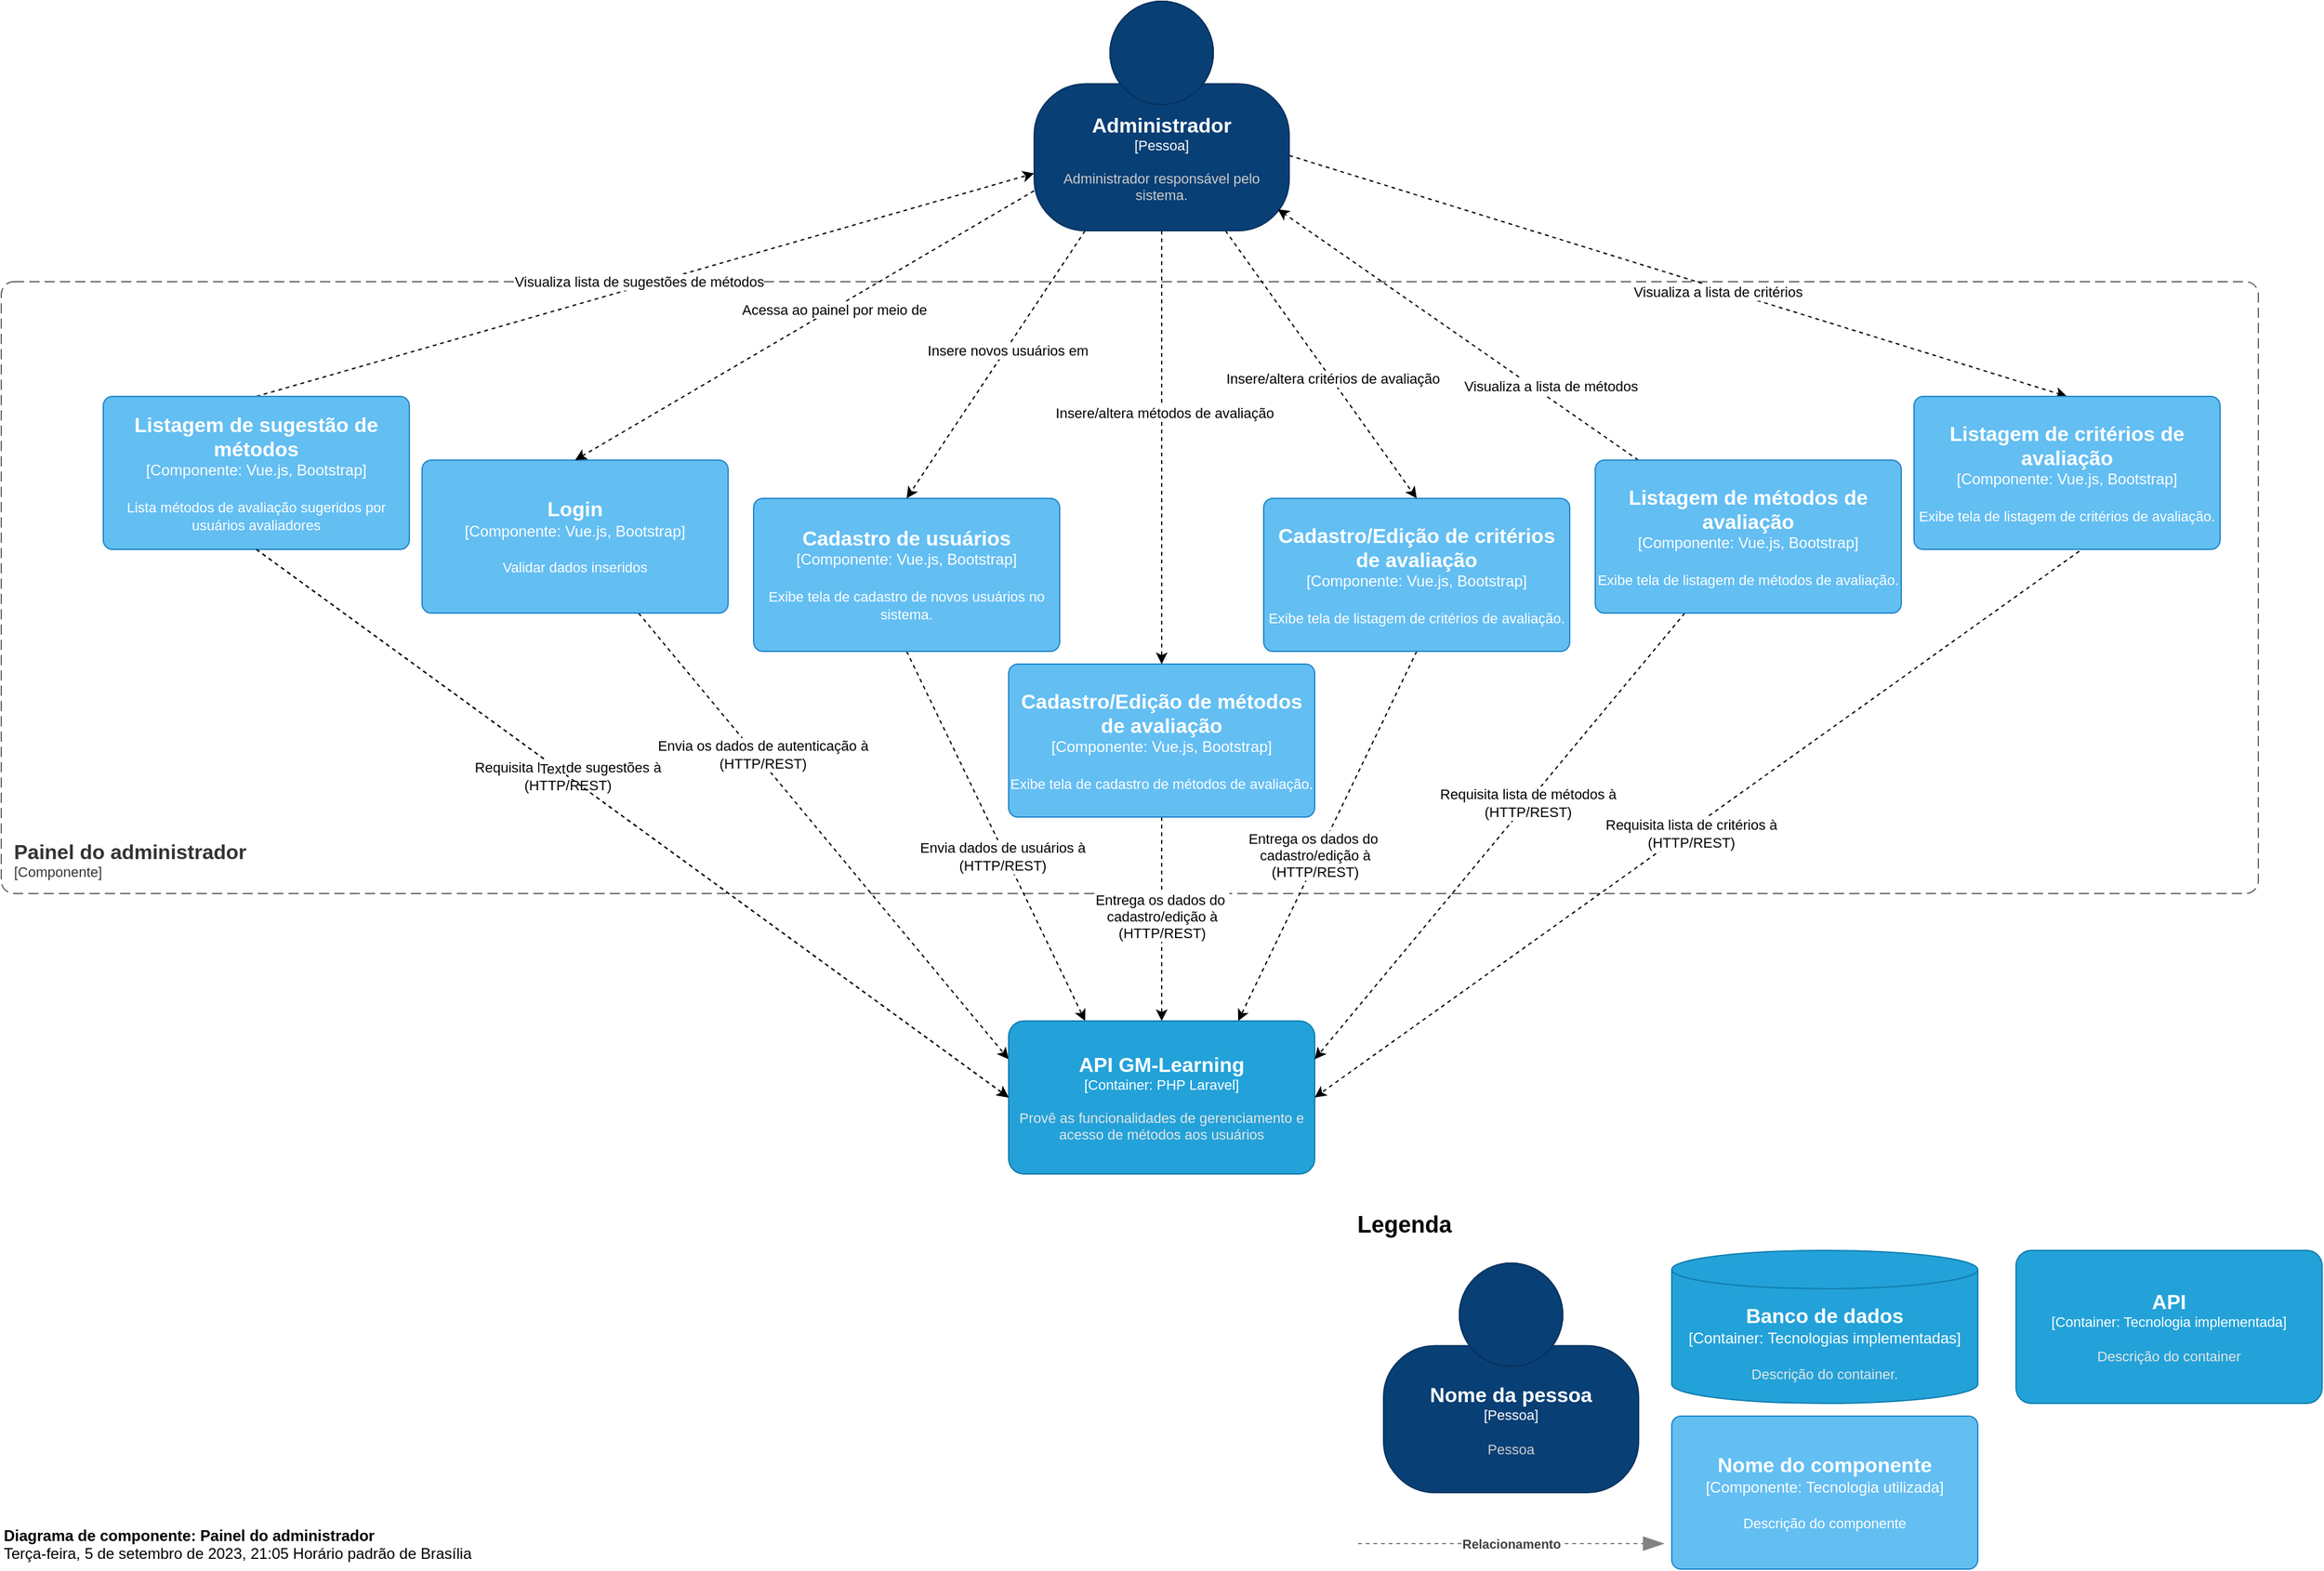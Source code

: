 <mxfile version="21.5.2" type="google" pages="3">
  <diagram name="Painel Administrador" id="7C8im0sJTky_JdKgXDHC">
    <mxGraphModel grid="1" page="1" gridSize="10" guides="1" tooltips="1" connect="1" arrows="1" fold="1" pageScale="1" pageWidth="827" pageHeight="1169" background="none" math="0" shadow="0">
      <root>
        <mxCell id="0" />
        <mxCell id="1" parent="0" />
        <object placeholders="1" c4Name="Painel do administrador" c4Type="ContainerScopeBoundary" c4Application="Componente" label="&lt;font style=&quot;font-size: 16px&quot;&gt;&lt;b&gt;&lt;div style=&quot;text-align: left&quot;&gt;%c4Name%&lt;/div&gt;&lt;/b&gt;&lt;/font&gt;&lt;div style=&quot;text-align: left&quot;&gt;[%c4Application%]&lt;/div&gt;" id="lVLjG7v-7WJhE6taT89X-1">
          <mxCell style="rounded=1;fontSize=11;whiteSpace=wrap;html=1;dashed=1;arcSize=20;fillColor=none;strokeColor=#666666;fontColor=#333333;labelBackgroundColor=none;align=left;verticalAlign=bottom;labelBorderColor=none;spacingTop=0;spacing=10;dashPattern=8 4;metaEdit=1;rotatable=0;perimeter=rectanglePerimeter;noLabel=0;labelPadding=0;allowArrows=0;connectable=0;expand=0;recursiveResize=0;editable=1;pointerEvents=0;absoluteArcSize=1;points=[[0.25,0,0],[0.5,0,0],[0.75,0,0],[1,0.25,0],[1,0.5,0],[1,0.75,0],[0.75,1,0],[0.5,1,0],[0.25,1,0],[0,0.75,0],[0,0.5,0],[0,0.25,0]];" vertex="1" parent="1">
            <mxGeometry x="-480" y="220" width="1770" height="480" as="geometry" />
          </mxCell>
        </object>
        <mxCell id="9nza7NxpDGj4Udulx8Mx-7" style="rounded=0;orthogonalLoop=1;jettySize=auto;html=1;dashed=1;entryX=0;entryY=0.25;entryDx=0;entryDy=0;entryPerimeter=0;" edge="1" parent="1" source="vU_MiSqIyPKrIeqT_UN2-4" target="ENA24MGiPalyHlKbkRgR-2">
          <mxGeometry relative="1" as="geometry" />
        </mxCell>
        <mxCell id="ScQrOQ6v2pXzk_WmUeYG-7" value="&lt;div&gt;Envia os dados de autenticação à&lt;br&gt;&lt;/div&gt;&lt;div&gt;(HTTP/REST)&lt;br&gt;&lt;/div&gt;" style="edgeLabel;html=1;align=center;verticalAlign=middle;resizable=0;points=[];" vertex="1" connectable="0" parent="9nza7NxpDGj4Udulx8Mx-7">
          <mxGeometry x="-0.351" y="4" relative="1" as="geometry">
            <mxPoint as="offset" />
          </mxGeometry>
        </mxCell>
        <object placeholders="1" c4Name="Login" c4Type="Componente" c4Technology="Vue.js, Bootstrap" c4Description="Validar dados inseridos" label="&lt;font style=&quot;font-size: 16px&quot;&gt;&lt;b&gt;%c4Name%&lt;/b&gt;&lt;/font&gt;&lt;div&gt;[%c4Type%: %c4Technology%]&lt;/div&gt;&lt;br&gt;&lt;div&gt;&lt;font style=&quot;font-size: 11px&quot;&gt;%c4Description%&lt;/font&gt;&lt;/div&gt;" id="vU_MiSqIyPKrIeqT_UN2-4">
          <mxCell style="rounded=1;whiteSpace=wrap;html=1;labelBackgroundColor=none;fillColor=#63BEF2;fontColor=#ffffff;align=center;arcSize=6;strokeColor=#2086C9;metaEdit=1;resizable=0;points=[[0.25,0,0],[0.5,0,0],[0.75,0,0],[1,0.25,0],[1,0.5,0],[1,0.75,0],[0.75,1,0],[0.5,1,0],[0.25,1,0],[0,0.75,0],[0,0.5,0],[0,0.25,0]];" vertex="1" parent="1">
            <mxGeometry x="-150" y="360" width="240" height="120" as="geometry" />
          </mxCell>
        </object>
        <mxCell id="9nza7NxpDGj4Udulx8Mx-8" style="rounded=0;orthogonalLoop=1;jettySize=auto;html=1;entryX=0.25;entryY=0;entryDx=0;entryDy=0;entryPerimeter=0;dashed=1;jumpStyle=none;" edge="1" parent="1" target="ENA24MGiPalyHlKbkRgR-2">
          <mxGeometry relative="1" as="geometry">
            <mxPoint x="230" y="510" as="sourcePoint" />
          </mxGeometry>
        </mxCell>
        <mxCell id="ScQrOQ6v2pXzk_WmUeYG-10" value="&lt;div&gt;Envia dados de usuários à&lt;br&gt;&lt;/div&gt;&lt;div&gt;(HTTP/REST)&lt;br&gt;&lt;/div&gt;" style="edgeLabel;html=1;align=center;verticalAlign=middle;resizable=0;points=[];" vertex="1" connectable="0" parent="9nza7NxpDGj4Udulx8Mx-8">
          <mxGeometry x="0.103" y="-2" relative="1" as="geometry">
            <mxPoint x="-1" as="offset" />
          </mxGeometry>
        </mxCell>
        <object placeholders="1" c4Name="Cadastro de usuários" c4Type="Componente" c4Technology="Vue.js, Bootstrap" c4Description="Exibe tela de cadastro de novos usuários no sistema." label="&lt;font style=&quot;font-size: 16px&quot;&gt;&lt;b&gt;%c4Name%&lt;/b&gt;&lt;/font&gt;&lt;div&gt;[%c4Type%: %c4Technology%]&lt;/div&gt;&lt;br&gt;&lt;div&gt;&lt;font style=&quot;font-size: 11px&quot;&gt;%c4Description%&lt;/font&gt;&lt;/div&gt;" id="vU_MiSqIyPKrIeqT_UN2-5">
          <mxCell style="rounded=1;whiteSpace=wrap;html=1;labelBackgroundColor=none;fillColor=#63BEF2;fontColor=#ffffff;align=center;arcSize=6;strokeColor=#2086C9;metaEdit=1;resizable=0;points=[[0.25,0,0],[0.5,0,0],[0.75,0,0],[1,0.25,0],[1,0.5,0],[1,0.75,0],[0.75,1,0],[0.5,1,0],[0.25,1,0],[0,0.75,0],[0,0.5,0],[0,0.25,0]];" vertex="1" parent="1">
            <mxGeometry x="110" y="390" width="240" height="120" as="geometry" />
          </mxCell>
        </object>
        <mxCell id="9nza7NxpDGj4Udulx8Mx-9" style="rounded=0;orthogonalLoop=1;jettySize=auto;html=1;entryX=0.5;entryY=0;entryDx=0;entryDy=0;entryPerimeter=0;dashed=1;" edge="1" parent="1" source="vU_MiSqIyPKrIeqT_UN2-6" target="ENA24MGiPalyHlKbkRgR-2">
          <mxGeometry relative="1" as="geometry" />
        </mxCell>
        <mxCell id="9nza7NxpDGj4Udulx8Mx-15" value="Entrega os dados do&amp;nbsp;&lt;br&gt;&lt;div&gt;cadastro/edição à&lt;/div&gt;(HTTP/REST)" style="edgeLabel;html=1;align=center;verticalAlign=middle;resizable=0;points=[];" connectable="0" vertex="1" parent="9nza7NxpDGj4Udulx8Mx-9">
          <mxGeometry x="-0.033" relative="1" as="geometry">
            <mxPoint as="offset" />
          </mxGeometry>
        </mxCell>
        <object placeholders="1" c4Name="Cadastro/Edição de métodos de avaliação " c4Type="Componente" c4Technology="Vue.js, Bootstrap" c4Description="Exibe tela de cadastro de métodos de avaliação." label="&lt;font style=&quot;font-size: 16px&quot;&gt;&lt;b&gt;%c4Name%&lt;/b&gt;&lt;/font&gt;&lt;div&gt;[%c4Type%: %c4Technology%]&lt;/div&gt;&lt;br&gt;&lt;div&gt;&lt;font style=&quot;font-size: 11px&quot;&gt;%c4Description%&lt;/font&gt;&lt;/div&gt;" id="vU_MiSqIyPKrIeqT_UN2-6">
          <mxCell style="rounded=1;whiteSpace=wrap;html=1;labelBackgroundColor=none;fillColor=#63BEF2;fontColor=#ffffff;align=center;arcSize=6;strokeColor=#2086C9;metaEdit=1;resizable=0;points=[[0.25,0,0],[0.5,0,0],[0.75,0,0],[1,0.25,0],[1,0.5,0],[1,0.75,0],[0.75,1,0],[0.5,1,0],[0.25,1,0],[0,0.75,0],[0,0.5,0],[0,0.25,0]];" vertex="1" parent="1">
            <mxGeometry x="310" y="520" width="240" height="120" as="geometry" />
          </mxCell>
        </object>
        <mxCell id="9nza7NxpDGj4Udulx8Mx-10" style="rounded=0;orthogonalLoop=1;jettySize=auto;html=1;entryX=0.75;entryY=0;entryDx=0;entryDy=0;entryPerimeter=0;dashed=1;exitX=0.5;exitY=1;exitDx=0;exitDy=0;exitPerimeter=0;" edge="1" parent="1" source="vU_MiSqIyPKrIeqT_UN2-20" target="ENA24MGiPalyHlKbkRgR-2">
          <mxGeometry relative="1" as="geometry" />
        </mxCell>
        <mxCell id="ScQrOQ6v2pXzk_WmUeYG-12" value="Entrega os dados do&amp;nbsp;&lt;br&gt;&lt;div&gt;cadastro/edição à&lt;/div&gt;(HTTP/REST)" style="edgeLabel;html=1;align=center;verticalAlign=middle;resizable=0;points=[];" vertex="1" connectable="0" parent="9nza7NxpDGj4Udulx8Mx-10">
          <mxGeometry x="0.025" y="1" relative="1" as="geometry">
            <mxPoint x="-9" y="11" as="offset" />
          </mxGeometry>
        </mxCell>
        <object placeholders="1" c4Name="Cadastro/Edição de critérios de avaliação" c4Type="Componente" c4Technology="Vue.js, Bootstrap" c4Description="Exibe tela de listagem de critérios de avaliação." label="&lt;font style=&quot;font-size: 16px&quot;&gt;&lt;b&gt;%c4Name%&lt;/b&gt;&lt;/font&gt;&lt;div&gt;[%c4Type%: %c4Technology%]&lt;/div&gt;&lt;br&gt;&lt;div&gt;&lt;font style=&quot;font-size: 11px&quot;&gt;%c4Description%&lt;/font&gt;&lt;/div&gt;" id="vU_MiSqIyPKrIeqT_UN2-20">
          <mxCell style="rounded=1;whiteSpace=wrap;html=1;labelBackgroundColor=none;fillColor=#63BEF2;fontColor=#ffffff;align=center;arcSize=6;strokeColor=#2086C9;metaEdit=1;resizable=0;points=[[0.25,0,0],[0.5,0,0],[0.75,0,0],[1,0.25,0],[1,0.5,0],[1,0.75,0],[0.75,1,0],[0.5,1,0],[0.25,1,0],[0,0.75,0],[0,0.5,0],[0,0.25,0]];" vertex="1" parent="1">
            <mxGeometry x="510" y="390" width="240" height="120" as="geometry" />
          </mxCell>
        </object>
        <mxCell id="FHcufYEbzqSGIYOyX7K0-3" style="rounded=0;orthogonalLoop=1;jettySize=auto;html=1;entryX=0.5;entryY=0;entryDx=0;entryDy=0;entryPerimeter=0;dashed=1;" edge="1" parent="1" source="FHcufYEbzqSGIYOyX7K0-1" target="vU_MiSqIyPKrIeqT_UN2-4">
          <mxGeometry relative="1" as="geometry" />
        </mxCell>
        <mxCell id="FHcufYEbzqSGIYOyX7K0-4" value="Acessa ao painel por meio de" style="edgeLabel;html=1;align=center;verticalAlign=middle;resizable=0;points=[];" connectable="0" vertex="1" parent="FHcufYEbzqSGIYOyX7K0-3">
          <mxGeometry x="-0.123" y="1" relative="1" as="geometry">
            <mxPoint as="offset" />
          </mxGeometry>
        </mxCell>
        <mxCell id="9nza7NxpDGj4Udulx8Mx-4" style="rounded=0;orthogonalLoop=1;jettySize=auto;html=1;entryX=0.5;entryY=0;entryDx=0;entryDy=0;entryPerimeter=0;dashed=1;" edge="1" parent="1" source="FHcufYEbzqSGIYOyX7K0-1" target="vU_MiSqIyPKrIeqT_UN2-5">
          <mxGeometry relative="1" as="geometry" />
        </mxCell>
        <mxCell id="b7YiTFJpOYunVDqZ6YjC-3" value="Insere novos usuários em" style="edgeLabel;html=1;align=center;verticalAlign=middle;resizable=0;points=[];" vertex="1" connectable="0" parent="9nza7NxpDGj4Udulx8Mx-4">
          <mxGeometry x="-0.11" y="1" relative="1" as="geometry">
            <mxPoint as="offset" />
          </mxGeometry>
        </mxCell>
        <mxCell id="9nza7NxpDGj4Udulx8Mx-5" style="rounded=0;orthogonalLoop=1;jettySize=auto;html=1;entryX=0.5;entryY=0;entryDx=0;entryDy=0;entryPerimeter=0;dashed=1;" edge="1" parent="1" source="FHcufYEbzqSGIYOyX7K0-1" target="vU_MiSqIyPKrIeqT_UN2-6">
          <mxGeometry relative="1" as="geometry" />
        </mxCell>
        <mxCell id="b7YiTFJpOYunVDqZ6YjC-4" value="Insere/altera métodos de avaliação" style="edgeLabel;html=1;align=center;verticalAlign=middle;resizable=0;points=[];" vertex="1" connectable="0" parent="9nza7NxpDGj4Udulx8Mx-5">
          <mxGeometry x="-0.159" y="2" relative="1" as="geometry">
            <mxPoint as="offset" />
          </mxGeometry>
        </mxCell>
        <mxCell id="9nza7NxpDGj4Udulx8Mx-6" style="rounded=0;orthogonalLoop=1;jettySize=auto;html=1;entryX=0.5;entryY=0;entryDx=0;entryDy=0;entryPerimeter=0;exitX=0.75;exitY=1;exitDx=0;exitDy=0;exitPerimeter=0;dashed=1;" edge="1" parent="1" source="FHcufYEbzqSGIYOyX7K0-1" target="vU_MiSqIyPKrIeqT_UN2-20">
          <mxGeometry relative="1" as="geometry" />
        </mxCell>
        <mxCell id="b7YiTFJpOYunVDqZ6YjC-5" value="Insere/altera critérios de avaliação" style="edgeLabel;html=1;align=center;verticalAlign=middle;resizable=0;points=[];" vertex="1" connectable="0" parent="9nza7NxpDGj4Udulx8Mx-6">
          <mxGeometry x="0.11" y="1" relative="1" as="geometry">
            <mxPoint as="offset" />
          </mxGeometry>
        </mxCell>
        <mxCell id="9nza7NxpDGj4Udulx8Mx-13" style="rounded=0;orthogonalLoop=1;jettySize=auto;html=1;entryX=0.5;entryY=0;entryDx=0;entryDy=0;entryPerimeter=0;dashed=1;" edge="1" parent="1" source="FHcufYEbzqSGIYOyX7K0-1" target="b7YiTFJpOYunVDqZ6YjC-2">
          <mxGeometry relative="1" as="geometry" />
        </mxCell>
        <mxCell id="b7YiTFJpOYunVDqZ6YjC-6" value="Visualiza a lista de critérios" style="edgeLabel;html=1;align=center;verticalAlign=middle;resizable=0;points=[];" vertex="1" connectable="0" parent="9nza7NxpDGj4Udulx8Mx-13">
          <mxGeometry x="0.103" y="-3" relative="1" as="geometry">
            <mxPoint as="offset" />
          </mxGeometry>
        </mxCell>
        <object placeholders="1" c4Name="Administrador" c4Type="Pessoa" c4Description="Administrador responsável pelo sistema." label="&lt;font style=&quot;font-size: 16px&quot;&gt;&lt;b&gt;%c4Name%&lt;/b&gt;&lt;/font&gt;&lt;div&gt;[%c4Type%]&lt;/div&gt;&lt;br&gt;&lt;div&gt;&lt;font style=&quot;font-size: 11px&quot;&gt;&lt;font color=&quot;#cccccc&quot;&gt;%c4Description%&lt;/font&gt;&lt;/div&gt;" id="FHcufYEbzqSGIYOyX7K0-1">
          <mxCell style="html=1;fontSize=11;dashed=0;whiteSpace=wrap;fillColor=#083F75;strokeColor=#06315C;fontColor=#ffffff;shape=mxgraph.c4.person2;align=center;metaEdit=1;points=[[0.5,0,0],[1,0.5,0],[1,0.75,0],[0.75,1,0],[0.5,1,0],[0.25,1,0],[0,0.75,0],[0,0.5,0]];resizable=0;" vertex="1" parent="1">
            <mxGeometry x="330" width="200" height="180" as="geometry" />
          </mxCell>
        </object>
        <object placeholders="1" c4Name="API GM-Learning" c4Type="Container" c4Technology="PHP Laravel" c4Description="Provê as funcionalidades de gerenciamento e acesso de métodos aos usuários" label="&lt;font style=&quot;font-size: 16px&quot;&gt;&lt;b&gt;%c4Name%&lt;/b&gt;&lt;/font&gt;&lt;div&gt;[%c4Type%: %c4Technology%]&lt;/div&gt;&lt;br&gt;&lt;div&gt;&lt;font style=&quot;font-size: 11px&quot;&gt;&lt;font color=&quot;#E6E6E6&quot;&gt;%c4Description%&lt;/font&gt;&lt;/div&gt;" id="ENA24MGiPalyHlKbkRgR-2">
          <mxCell style="rounded=1;whiteSpace=wrap;html=1;fontSize=11;labelBackgroundColor=none;fillColor=#23A2D9;fontColor=#ffffff;align=center;arcSize=10;strokeColor=#0E7DAD;metaEdit=1;resizable=0;points=[[0.25,0,0],[0.5,0,0],[0.75,0,0],[1,0.25,0],[1,0.5,0],[1,0.75,0],[0.75,1,0],[0.5,1,0],[0.25,1,0],[0,0.75,0],[0,0.5,0],[0,0.25,0]];" vertex="1" parent="1">
            <mxGeometry x="310" y="800" width="240" height="120" as="geometry" />
          </mxCell>
        </object>
        <mxCell id="9nza7NxpDGj4Udulx8Mx-11" style="rounded=0;orthogonalLoop=1;jettySize=auto;html=1;entryX=1;entryY=0.25;entryDx=0;entryDy=0;entryPerimeter=0;dashed=1;" edge="1" parent="1" source="b7YiTFJpOYunVDqZ6YjC-1" target="ENA24MGiPalyHlKbkRgR-2">
          <mxGeometry relative="1" as="geometry" />
        </mxCell>
        <mxCell id="ScQrOQ6v2pXzk_WmUeYG-13" value="&lt;div&gt;Requisita lista de métodos à&lt;/div&gt;&lt;div&gt;(HTTP/REST)&lt;br&gt;&lt;/div&gt;" style="edgeLabel;html=1;align=center;verticalAlign=middle;resizable=0;points=[];" vertex="1" connectable="0" parent="9nza7NxpDGj4Udulx8Mx-11">
          <mxGeometry x="-0.148" relative="1" as="geometry">
            <mxPoint as="offset" />
          </mxGeometry>
        </mxCell>
        <mxCell id="b7YiTFJpOYunVDqZ6YjC-7" style="rounded=0;orthogonalLoop=1;jettySize=auto;html=1;entryX=0.955;entryY=0.906;entryDx=0;entryDy=0;entryPerimeter=0;dashed=1;" edge="1" parent="1" source="b7YiTFJpOYunVDqZ6YjC-1" target="FHcufYEbzqSGIYOyX7K0-1">
          <mxGeometry relative="1" as="geometry" />
        </mxCell>
        <mxCell id="b7YiTFJpOYunVDqZ6YjC-8" value="Visualiza a lista de métodos" style="edgeLabel;html=1;align=center;verticalAlign=middle;resizable=0;points=[];" vertex="1" connectable="0" parent="b7YiTFJpOYunVDqZ6YjC-7">
          <mxGeometry x="-0.196" y="4" relative="1" as="geometry">
            <mxPoint x="47" y="18" as="offset" />
          </mxGeometry>
        </mxCell>
        <object placeholders="1" c4Name="Listagem de métodos de avaliação " c4Type="Componente" c4Technology="Vue.js, Bootstrap" c4Description="Exibe tela de listagem de métodos de avaliação." label="&lt;font style=&quot;font-size: 16px&quot;&gt;&lt;b&gt;%c4Name%&lt;/b&gt;&lt;/font&gt;&lt;div&gt;[%c4Type%: %c4Technology%]&lt;/div&gt;&lt;br&gt;&lt;div&gt;&lt;font style=&quot;font-size: 11px&quot;&gt;%c4Description%&lt;/font&gt;&lt;/div&gt;" id="b7YiTFJpOYunVDqZ6YjC-1">
          <mxCell style="rounded=1;whiteSpace=wrap;html=1;labelBackgroundColor=none;fillColor=#63BEF2;fontColor=#ffffff;align=center;arcSize=6;strokeColor=#2086C9;metaEdit=1;resizable=0;points=[[0.25,0,0],[0.5,0,0],[0.75,0,0],[1,0.25,0],[1,0.5,0],[1,0.75,0],[0.75,1,0],[0.5,1,0],[0.25,1,0],[0,0.75,0],[0,0.5,0],[0,0.25,0]];" vertex="1" parent="1">
            <mxGeometry x="770" y="360" width="240" height="120" as="geometry" />
          </mxCell>
        </object>
        <mxCell id="9nza7NxpDGj4Udulx8Mx-12" style="rounded=0;orthogonalLoop=1;jettySize=auto;html=1;entryX=1;entryY=0.5;entryDx=0;entryDy=0;entryPerimeter=0;exitX=0.54;exitY=1.012;exitDx=0;exitDy=0;exitPerimeter=0;dashed=1;" edge="1" parent="1" source="b7YiTFJpOYunVDqZ6YjC-2" target="ENA24MGiPalyHlKbkRgR-2">
          <mxGeometry relative="1" as="geometry" />
        </mxCell>
        <mxCell id="ScQrOQ6v2pXzk_WmUeYG-14" value="&lt;div&gt;Requisita lista de critérios à&lt;/div&gt;&lt;div&gt;(HTTP/REST)&lt;br&gt;&lt;/div&gt;" style="edgeLabel;html=1;align=center;verticalAlign=middle;resizable=0;points=[];" vertex="1" connectable="0" parent="9nza7NxpDGj4Udulx8Mx-12">
          <mxGeometry x="0.021" y="3" relative="1" as="geometry">
            <mxPoint x="-1" as="offset" />
          </mxGeometry>
        </mxCell>
        <object placeholders="1" c4Name="Listagem de critérios de avaliação " c4Type="Componente" c4Technology="Vue.js, Bootstrap" c4Description="Exibe tela de listagem de critérios de avaliação." label="&lt;font style=&quot;font-size: 16px&quot;&gt;&lt;b&gt;%c4Name%&lt;/b&gt;&lt;/font&gt;&lt;div&gt;[%c4Type%: %c4Technology%]&lt;/div&gt;&lt;br&gt;&lt;div&gt;&lt;font style=&quot;font-size: 11px&quot;&gt;%c4Description%&lt;/font&gt;&lt;/div&gt;" id="b7YiTFJpOYunVDqZ6YjC-2">
          <mxCell style="rounded=1;whiteSpace=wrap;html=1;labelBackgroundColor=none;fillColor=#63BEF2;fontColor=#ffffff;align=center;arcSize=6;strokeColor=#2086C9;metaEdit=1;resizable=0;points=[[0.25,0,0],[0.5,0,0],[0.75,0,0],[1,0.25,0],[1,0.5,0],[1,0.75,0],[0.75,1,0],[0.5,1,0],[0.25,1,0],[0,0.75,0],[0,0.5,0],[0,0.25,0]];" vertex="1" parent="1">
            <mxGeometry x="1020" y="310" width="240" height="120" as="geometry" />
          </mxCell>
        </object>
        <mxCell id="ScQrOQ6v2pXzk_WmUeYG-2" style="rounded=0;orthogonalLoop=1;jettySize=auto;html=1;entryX=0;entryY=0.75;entryDx=0;entryDy=0;entryPerimeter=0;dashed=1;exitX=0.5;exitY=0;exitDx=0;exitDy=0;exitPerimeter=0;" edge="1" parent="1" source="b7YiTFJpOYunVDqZ6YjC-9" target="FHcufYEbzqSGIYOyX7K0-1">
          <mxGeometry relative="1" as="geometry" />
        </mxCell>
        <mxCell id="ScQrOQ6v2pXzk_WmUeYG-3" value="Visualiza lista de sugestões de métodos" style="edgeLabel;html=1;align=center;verticalAlign=middle;resizable=0;points=[];" vertex="1" connectable="0" parent="ScQrOQ6v2pXzk_WmUeYG-2">
          <mxGeometry x="0.044" y="-2" relative="1" as="geometry">
            <mxPoint x="-19" y="-1" as="offset" />
          </mxGeometry>
        </mxCell>
        <mxCell id="ScQrOQ6v2pXzk_WmUeYG-8" style="rounded=0;orthogonalLoop=1;jettySize=auto;html=1;entryX=0;entryY=0.5;entryDx=0;entryDy=0;entryPerimeter=0;dashed=1;exitX=0.5;exitY=1;exitDx=0;exitDy=0;exitPerimeter=0;" edge="1" parent="1" source="b7YiTFJpOYunVDqZ6YjC-9" target="ENA24MGiPalyHlKbkRgR-2">
          <mxGeometry relative="1" as="geometry" />
        </mxCell>
        <mxCell id="ScQrOQ6v2pXzk_WmUeYG-9" value="&lt;div&gt;Requisita lista de sugestões à&lt;/div&gt;&lt;div&gt;(HTTP/REST)&lt;br&gt;&lt;/div&gt;" style="edgeLabel;html=1;align=center;verticalAlign=middle;resizable=0;points=[];" vertex="1" connectable="0" parent="ScQrOQ6v2pXzk_WmUeYG-8">
          <mxGeometry x="-0.176" relative="1" as="geometry">
            <mxPoint as="offset" />
          </mxGeometry>
        </mxCell>
        <object placeholders="1" c4Name="Listagem de sugestão de métodos" c4Type="Componente" c4Technology="Vue.js, Bootstrap" c4Description="Lista métodos de avaliação sugeridos por usuários avaliadores" label="&lt;font style=&quot;font-size: 16px&quot;&gt;&lt;b&gt;%c4Name%&lt;/b&gt;&lt;/font&gt;&lt;div&gt;[%c4Type%: %c4Technology%]&lt;/div&gt;&lt;br&gt;&lt;div&gt;&lt;font style=&quot;font-size: 11px&quot;&gt;%c4Description%&lt;/font&gt;&lt;/div&gt;" id="b7YiTFJpOYunVDqZ6YjC-9">
          <mxCell style="rounded=1;whiteSpace=wrap;html=1;labelBackgroundColor=none;fillColor=#63BEF2;fontColor=#ffffff;align=center;arcSize=6;strokeColor=#2086C9;metaEdit=1;resizable=0;points=[[0.25,0,0],[0.5,0,0],[0.75,0,0],[1,0.25,0],[1,0.5,0],[1,0.75,0],[0.75,1,0],[0.5,1,0],[0.25,1,0],[0,0.75,0],[0,0.5,0],[0,0.25,0]];" vertex="1" parent="1">
            <mxGeometry x="-400" y="310" width="240" height="120" as="geometry" />
          </mxCell>
        </object>
        <mxCell id="ScQrOQ6v2pXzk_WmUeYG-4" style="rounded=0;orthogonalLoop=1;jettySize=auto;html=1;entryX=0;entryY=0.5;entryDx=0;entryDy=0;entryPerimeter=0;dashed=1;exitX=0.5;exitY=1;exitDx=0;exitDy=0;exitPerimeter=0;" edge="1" parent="1" source="b7YiTFJpOYunVDqZ6YjC-9" target="ENA24MGiPalyHlKbkRgR-2">
          <mxGeometry relative="1" as="geometry" />
        </mxCell>
        <mxCell id="ScQrOQ6v2pXzk_WmUeYG-6" value="Text" style="edgeLabel;html=1;align=center;verticalAlign=middle;resizable=0;points=[];" connectable="0" vertex="1" parent="ScQrOQ6v2pXzk_WmUeYG-4">
          <mxGeometry x="-0.21" y="-2" relative="1" as="geometry">
            <mxPoint as="offset" />
          </mxGeometry>
        </mxCell>
        <object placeholders="1" c4Name="Diagrama de componente: Painel do administrador" c4Type="ContainerScopeBoundary" c4Description="Terça-feira, 5 de setembro de 2023, 21:05 Horário padrão de Brasília" label="&lt;font style=&quot;font-size: 12px;&quot;&gt;&lt;b style=&quot;font-size: 12px;&quot;&gt;&lt;div style=&quot;text-align: left; font-size: 12px;&quot;&gt;%c4Name%&lt;/div&gt;&lt;/b&gt;&lt;/font&gt;&lt;div style=&quot;text-align: left; font-size: 12px;&quot;&gt;%c4Description%&lt;/div&gt;" id="t9AZDBRcuRwfDp1Qc3Qy-1">
          <mxCell style="text;html=1;strokeColor=none;fillColor=none;align=left;verticalAlign=top;whiteSpace=wrap;rounded=0;metaEdit=1;allowArrows=0;resizable=1;rotatable=0;connectable=0;recursiveResize=0;expand=0;pointerEvents=0;points=[[0.25,0,0],[0.5,0,0],[0.75,0,0],[1,0.25,0],[1,0.5,0],[1,0.75,0],[0.75,1,0],[0.5,1,0],[0.25,1,0],[0,0.75,0],[0,0.5,0],[0,0.25,0]];fontSize=12;" vertex="1" parent="1">
            <mxGeometry x="-480" y="1190" width="380" height="40" as="geometry" />
          </mxCell>
        </object>
        <mxCell id="t9AZDBRcuRwfDp1Qc3Qy-2" value="&lt;b style=&quot;font-size: 18px;&quot;&gt;&lt;font style=&quot;font-size: 18px;&quot;&gt;Legenda&lt;/font&gt;&lt;/b&gt;" style="text;html=1;align=center;verticalAlign=middle;resizable=0;points=[];autosize=1;strokeColor=none;fillColor=none;fontSize=18;" vertex="1" parent="1">
          <mxGeometry x="570" y="940" width="100" height="40" as="geometry" />
        </mxCell>
        <object placeholders="1" c4Name="Nome da pessoa" c4Type="Pessoa" c4Description="Pessoa" label="&lt;font style=&quot;font-size: 16px&quot;&gt;&lt;b&gt;%c4Name%&lt;/b&gt;&lt;/font&gt;&lt;div&gt;[%c4Type%]&lt;/div&gt;&lt;br&gt;&lt;div&gt;&lt;font style=&quot;font-size: 11px&quot;&gt;&lt;font color=&quot;#cccccc&quot;&gt;%c4Description%&lt;/font&gt;&lt;/div&gt;" id="t9AZDBRcuRwfDp1Qc3Qy-3">
          <mxCell style="html=1;fontSize=11;dashed=0;whiteSpace=wrap;fillColor=#083F75;strokeColor=#06315C;fontColor=#ffffff;shape=mxgraph.c4.person2;align=center;metaEdit=1;points=[[0.5,0,0],[1,0.5,0],[1,0.75,0],[0.75,1,0],[0.5,1,0],[0.25,1,0],[0,0.75,0],[0,0.5,0]];resizable=0;" vertex="1" parent="1">
            <mxGeometry x="604" y="990" width="200" height="180" as="geometry" />
          </mxCell>
        </object>
        <object placeholders="1" c4Type="Relationship" c4Description="Relacionamento" label="&lt;div style=&quot;text-align: left&quot;&gt;&lt;div style=&quot;text-align: center&quot;&gt;&lt;b&gt;%c4Description%&lt;/b&gt;&lt;/div&gt;" id="t9AZDBRcuRwfDp1Qc3Qy-4">
          <mxCell style="endArrow=blockThin;html=1;fontSize=10;fontColor=#404040;strokeWidth=1;endFill=1;strokeColor=#828282;elbow=vertical;metaEdit=1;endSize=14;startSize=14;jumpStyle=arc;jumpSize=16;rounded=0;edgeStyle=orthogonalEdgeStyle;dashed=1;" edge="1" parent="1">
            <mxGeometry width="240" relative="1" as="geometry">
              <mxPoint x="584" y="1210" as="sourcePoint" />
              <mxPoint x="824" y="1210" as="targetPoint" />
            </mxGeometry>
          </mxCell>
        </object>
        <object placeholders="1" c4Type="Banco de dados" c4Container="Container" c4Technology="Tecnologias implementadas" c4Description="Descrição do container." label="&lt;font style=&quot;font-size: 16px&quot;&gt;&lt;b&gt;%c4Type%&lt;/b&gt;&lt;/font&gt;&lt;div&gt;[%c4Container%:&amp;nbsp;%c4Technology%]&lt;/div&gt;&lt;br&gt;&lt;div&gt;&lt;font style=&quot;font-size: 11px&quot;&gt;&lt;font color=&quot;#E6E6E6&quot;&gt;%c4Description%&lt;/font&gt;&lt;/div&gt;" id="t9AZDBRcuRwfDp1Qc3Qy-7">
          <mxCell style="shape=cylinder3;size=15;whiteSpace=wrap;html=1;boundedLbl=1;rounded=0;labelBackgroundColor=none;fillColor=#23A2D9;fontSize=12;fontColor=#ffffff;align=center;strokeColor=#0E7DAD;metaEdit=1;points=[[0.5,0,0],[1,0.25,0],[1,0.5,0],[1,0.75,0],[0.5,1,0],[0,0.75,0],[0,0.5,0],[0,0.25,0]];resizable=0;" vertex="1" parent="1">
            <mxGeometry x="830" y="980" width="240" height="120" as="geometry" />
          </mxCell>
        </object>
        <object placeholders="1" c4Name="Nome do componente" c4Type="Componente" c4Technology="Tecnologia utilizada" c4Description="Descrição do componente" label="&lt;font style=&quot;font-size: 16px&quot;&gt;&lt;b&gt;%c4Name%&lt;/b&gt;&lt;/font&gt;&lt;div&gt;[%c4Type%: %c4Technology%]&lt;/div&gt;&lt;br&gt;&lt;div&gt;&lt;font style=&quot;font-size: 11px&quot;&gt;%c4Description%&lt;/font&gt;&lt;/div&gt;" id="t9AZDBRcuRwfDp1Qc3Qy-9">
          <mxCell style="rounded=1;whiteSpace=wrap;html=1;labelBackgroundColor=none;fillColor=#63BEF2;fontColor=#ffffff;align=center;arcSize=6;strokeColor=#2086C9;metaEdit=1;resizable=0;points=[[0.25,0,0],[0.5,0,0],[0.75,0,0],[1,0.25,0],[1,0.5,0],[1,0.75,0],[0.75,1,0],[0.5,1,0],[0.25,1,0],[0,0.75,0],[0,0.5,0],[0,0.25,0]];" vertex="1" parent="1">
            <mxGeometry x="830" y="1110" width="240" height="120" as="geometry" />
          </mxCell>
        </object>
        <object placeholders="1" c4Name="API" c4Type="Container" c4Technology="Tecnologia implementada" c4Description="Descrição do container" label="&lt;font style=&quot;font-size: 16px&quot;&gt;&lt;b&gt;%c4Name%&lt;/b&gt;&lt;/font&gt;&lt;div&gt;[%c4Type%: %c4Technology%]&lt;/div&gt;&lt;br&gt;&lt;div&gt;&lt;font style=&quot;font-size: 11px&quot;&gt;&lt;font color=&quot;#E6E6E6&quot;&gt;%c4Description%&lt;/font&gt;&lt;/div&gt;" id="t9AZDBRcuRwfDp1Qc3Qy-10">
          <mxCell style="rounded=1;whiteSpace=wrap;html=1;fontSize=11;labelBackgroundColor=none;fillColor=#23A2D9;fontColor=#ffffff;align=center;arcSize=10;strokeColor=#0E7DAD;metaEdit=1;resizable=0;points=[[0.25,0,0],[0.5,0,0],[0.75,0,0],[1,0.25,0],[1,0.5,0],[1,0.75,0],[0.75,1,0],[0.5,1,0],[0.25,1,0],[0,0.75,0],[0,0.5,0],[0,0.25,0]];" vertex="1" parent="1">
            <mxGeometry x="1100" y="980" width="240" height="120" as="geometry" />
          </mxCell>
        </object>
      </root>
    </mxGraphModel>
  </diagram>
  <diagram id="rA3mJUYMvw3ttE2eH94X" name="Interface Avaliador">
    <mxGraphModel grid="1" page="1" gridSize="10" guides="1" tooltips="1" connect="1" arrows="1" fold="1" pageScale="1" pageWidth="827" pageHeight="1169" math="0" shadow="0">
      <root>
        <mxCell id="0" />
        <mxCell id="1" parent="0" />
        <mxCell id="PFAN_Pdzk8_iK9EI6GKV-5" style="rounded=0;orthogonalLoop=1;jettySize=auto;html=1;entryX=1;entryY=0.25;entryDx=0;entryDy=0;entryPerimeter=0;dashed=1;jumpStyle=arc;jumpSize=20;" edge="1" parent="1" source="kPpW0Z26tdjgpLl_SqQH-1" target="_vXuCbsoLdIEbQXDZFzd-2">
          <mxGeometry relative="1" as="geometry" />
        </mxCell>
        <mxCell id="VZwcCw19TBIPWVuNQFbi-4" value="Pode relizar busca&lt;br&gt;de métodos via" style="edgeLabel;html=1;align=center;verticalAlign=middle;resizable=0;points=[];" connectable="0" vertex="1" parent="PFAN_Pdzk8_iK9EI6GKV-5">
          <mxGeometry x="-0.666" y="1" relative="1" as="geometry">
            <mxPoint x="-24" y="-2" as="offset" />
          </mxGeometry>
        </mxCell>
        <mxCell id="PFAN_Pdzk8_iK9EI6GKV-6" style="rounded=0;orthogonalLoop=1;jettySize=auto;html=1;entryX=0.5;entryY=0;entryDx=0;entryDy=0;entryPerimeter=0;dashed=1;jumpStyle=arc;jumpSize=20;" edge="1" parent="1" source="kPpW0Z26tdjgpLl_SqQH-1" target="e_J8sE94JYg_yGbvWnlK-1">
          <mxGeometry relative="1" as="geometry" />
        </mxCell>
        <mxCell id="VZwcCw19TBIPWVuNQFbi-5" value="Pode sugerir a inserção&lt;br&gt;de novos métodos via" style="edgeLabel;html=1;align=center;verticalAlign=middle;resizable=0;points=[];" connectable="0" vertex="1" parent="PFAN_Pdzk8_iK9EI6GKV-6">
          <mxGeometry x="-0.499" y="-1" relative="1" as="geometry">
            <mxPoint x="10" y="1" as="offset" />
          </mxGeometry>
        </mxCell>
        <mxCell id="PFAN_Pdzk8_iK9EI6GKV-7" style="rounded=0;orthogonalLoop=1;jettySize=auto;html=1;entryX=0.5;entryY=0;entryDx=0;entryDy=0;entryPerimeter=0;dashed=1;jumpStyle=arc;jumpSize=20;" edge="1" parent="1" source="kPpW0Z26tdjgpLl_SqQH-1" target="Q4MC9QHsWnL10WRb5o9z-2">
          <mxGeometry relative="1" as="geometry" />
        </mxCell>
        <mxCell id="VZwcCw19TBIPWVuNQFbi-6" value="Pode visualizar&lt;br&gt;a tela de FAQ" style="edgeLabel;html=1;align=center;verticalAlign=middle;resizable=0;points=[];" connectable="0" vertex="1" parent="PFAN_Pdzk8_iK9EI6GKV-7">
          <mxGeometry x="-0.654" y="2" relative="1" as="geometry">
            <mxPoint x="7" y="-18" as="offset" />
          </mxGeometry>
        </mxCell>
        <mxCell id="PFAN_Pdzk8_iK9EI6GKV-8" style="rounded=0;orthogonalLoop=1;jettySize=auto;html=1;entryX=0.5;entryY=0;entryDx=0;entryDy=0;entryPerimeter=0;dashed=1;jumpStyle=arc;jumpSize=20;" edge="1" parent="1" source="kPpW0Z26tdjgpLl_SqQH-1" target="Q4MC9QHsWnL10WRb5o9z-1">
          <mxGeometry relative="1" as="geometry" />
        </mxCell>
        <mxCell id="VZwcCw19TBIPWVuNQFbi-7" value="Realiza login via" style="edgeLabel;html=1;align=center;verticalAlign=middle;resizable=0;points=[];" connectable="0" vertex="1" parent="PFAN_Pdzk8_iK9EI6GKV-8">
          <mxGeometry x="-0.437" relative="1" as="geometry">
            <mxPoint as="offset" />
          </mxGeometry>
        </mxCell>
        <mxCell id="PFAN_Pdzk8_iK9EI6GKV-9" style="rounded=0;orthogonalLoop=1;jettySize=auto;html=1;entryX=0.25;entryY=0;entryDx=0;entryDy=0;entryPerimeter=0;dashed=1;jumpStyle=arc;jumpSize=20;" edge="1" parent="1" source="kPpW0Z26tdjgpLl_SqQH-1" target="XxEBrqqebH5t4W8HdtCK-1">
          <mxGeometry relative="1" as="geometry" />
        </mxCell>
        <mxCell id="VZwcCw19TBIPWVuNQFbi-8" value="Pode realizar cadastro via" style="edgeLabel;html=1;align=center;verticalAlign=middle;resizable=0;points=[];" connectable="0" vertex="1" parent="PFAN_Pdzk8_iK9EI6GKV-9">
          <mxGeometry x="-0.377" y="-3" relative="1" as="geometry">
            <mxPoint as="offset" />
          </mxGeometry>
        </mxCell>
        <object placeholders="1" c4Name="Avaliador" c4Type="Pessoa" c4Description="Avaliador usuário do sistema" label="&lt;font style=&quot;font-size: 16px&quot;&gt;&lt;b&gt;%c4Name%&lt;/b&gt;&lt;/font&gt;&lt;div&gt;[%c4Type%]&lt;/div&gt;&lt;br&gt;&lt;div&gt;&lt;font style=&quot;font-size: 11px&quot;&gt;&lt;font color=&quot;#cccccc&quot;&gt;%c4Description%&lt;/font&gt;&lt;/div&gt;" id="kPpW0Z26tdjgpLl_SqQH-1">
          <mxCell style="html=1;fontSize=11;dashed=0;whiteSpace=wrap;fillColor=#083F75;strokeColor=#06315C;fontColor=#ffffff;shape=mxgraph.c4.person2;align=center;metaEdit=1;points=[[0.5,0,0],[1,0.5,0],[1,0.75,0],[0.75,1,0],[0.5,1,0],[0.25,1,0],[0,0.75,0],[0,0.5,0]];resizable=0;" vertex="1" parent="1">
            <mxGeometry x="670" y="-70" width="200" height="180" as="geometry" />
          </mxCell>
        </object>
        <mxCell id="Q4MC9QHsWnL10WRb5o9z-5" style="rounded=0;orthogonalLoop=1;jettySize=auto;html=1;entryX=0.5;entryY=0;entryDx=0;entryDy=0;entryPerimeter=0;dashed=1;jumpStyle=arc;jumpSize=20;" edge="1" parent="1" source="kPpW0Z26tdjgpLl_SqQH-2" target="_vXuCbsoLdIEbQXDZFzd-2">
          <mxGeometry relative="1" as="geometry" />
        </mxCell>
        <mxCell id="FSn_w_SZV_w06Sp8PWyh-1" value="Pode realizar buscas de métodos vía" style="edgeLabel;html=1;align=center;verticalAlign=middle;resizable=0;points=[];" connectable="0" vertex="1" parent="Q4MC9QHsWnL10WRb5o9z-5">
          <mxGeometry x="-0.141" relative="1" as="geometry">
            <mxPoint x="-17" y="19" as="offset" />
          </mxGeometry>
        </mxCell>
        <mxCell id="PFAN_Pdzk8_iK9EI6GKV-1" style="rounded=0;orthogonalLoop=1;jettySize=auto;html=1;entryX=0.5;entryY=0;entryDx=0;entryDy=0;entryPerimeter=0;dashed=1;jumpStyle=arc;jumpSize=20;" edge="1" parent="1" source="kPpW0Z26tdjgpLl_SqQH-2" target="e_J8sE94JYg_yGbvWnlK-1">
          <mxGeometry relative="1" as="geometry" />
        </mxCell>
        <mxCell id="VZwcCw19TBIPWVuNQFbi-1" value="Pode sugerir a inserção&amp;nbsp;&lt;br&gt;de novos métodos via" style="edgeLabel;html=1;align=center;verticalAlign=middle;resizable=0;points=[];" connectable="0" vertex="1" parent="PFAN_Pdzk8_iK9EI6GKV-1">
          <mxGeometry x="-0.467" y="-3" relative="1" as="geometry">
            <mxPoint x="3" y="8" as="offset" />
          </mxGeometry>
        </mxCell>
        <mxCell id="PFAN_Pdzk8_iK9EI6GKV-2" style="rounded=0;orthogonalLoop=1;jettySize=auto;html=1;entryX=0.5;entryY=0;entryDx=0;entryDy=0;entryPerimeter=0;dashed=1;jumpStyle=arc;jumpSize=20;" edge="1" parent="1" source="kPpW0Z26tdjgpLl_SqQH-2" target="Q4MC9QHsWnL10WRb5o9z-2">
          <mxGeometry relative="1" as="geometry" />
        </mxCell>
        <mxCell id="VZwcCw19TBIPWVuNQFbi-2" value="Pode visualizar&lt;br&gt;a tela de FAQ" style="edgeLabel;html=1;align=center;verticalAlign=middle;resizable=0;points=[];" connectable="0" vertex="1" parent="PFAN_Pdzk8_iK9EI6GKV-2">
          <mxGeometry x="-0.699" y="-2" relative="1" as="geometry">
            <mxPoint x="10" y="8" as="offset" />
          </mxGeometry>
        </mxCell>
        <mxCell id="PFAN_Pdzk8_iK9EI6GKV-4" style="rounded=0;orthogonalLoop=1;jettySize=auto;html=1;entryX=0.5;entryY=0;entryDx=0;entryDy=0;entryPerimeter=0;dashed=1;jumpStyle=arc;jumpSize=20;" edge="1" parent="1" source="kPpW0Z26tdjgpLl_SqQH-2" target="Q4MC9QHsWnL10WRb5o9z-1">
          <mxGeometry relative="1" as="geometry" />
        </mxCell>
        <mxCell id="VZwcCw19TBIPWVuNQFbi-3" value="Realiza login via" style="edgeLabel;html=1;align=center;verticalAlign=middle;resizable=0;points=[];" connectable="0" vertex="1" parent="PFAN_Pdzk8_iK9EI6GKV-4">
          <mxGeometry x="-0.787" y="2" relative="1" as="geometry">
            <mxPoint as="offset" />
          </mxGeometry>
        </mxCell>
        <object placeholders="1" c4Name="Administrador" c4Type="Pessoa" c4Description="Administrador responsável pelo sistema." label="&lt;font style=&quot;font-size: 16px&quot;&gt;&lt;b&gt;%c4Name%&lt;/b&gt;&lt;/font&gt;&lt;div&gt;[%c4Type%]&lt;/div&gt;&lt;br&gt;&lt;div&gt;&lt;font style=&quot;font-size: 11px&quot;&gt;&lt;font color=&quot;#cccccc&quot;&gt;%c4Description%&lt;/font&gt;&lt;/div&gt;" id="kPpW0Z26tdjgpLl_SqQH-2">
          <mxCell style="html=1;fontSize=11;dashed=0;whiteSpace=wrap;fillColor=#083F75;strokeColor=#06315C;fontColor=#ffffff;shape=mxgraph.c4.person2;align=center;metaEdit=1;points=[[0.5,0,0],[1,0.5,0],[1,0.75,0],[0.75,1,0],[0.5,1,0],[0.25,1,0],[0,0.75,0],[0,0.5,0]];resizable=0;" vertex="1" parent="1">
            <mxGeometry x="130" y="-70" width="200" height="180" as="geometry" />
          </mxCell>
        </object>
        <object placeholders="1" c4Name="API GM-Learning" c4Type="Container" c4Technology="PHP e Laravel" c4Description="Provê as funcionalidades de gerenciamento e acesso de métodos e usuários" label="&lt;font style=&quot;font-size: 16px&quot;&gt;&lt;b&gt;%c4Name%&lt;/b&gt;&lt;/font&gt;&lt;div&gt;[%c4Type%: %c4Technology%]&lt;/div&gt;&lt;br&gt;&lt;div&gt;&lt;font style=&quot;font-size: 11px&quot;&gt;&lt;font color=&quot;#E6E6E6&quot;&gt;%c4Description%&lt;/font&gt;&lt;/div&gt;" id="6j-jgdQGCmF0pqRwixhM-1">
          <mxCell style="rounded=1;whiteSpace=wrap;html=1;fontSize=11;labelBackgroundColor=none;fillColor=#23A2D9;fontColor=#ffffff;align=center;arcSize=10;strokeColor=#0E7DAD;metaEdit=1;resizable=0;points=[[0.25,0,0],[0.5,0,0],[0.75,0,0],[1,0.25,0],[1,0.5,0],[1,0.75,0],[0.75,1,0],[0.5,1,0],[0.25,1,0],[0,0.75,0],[0,0.5,0],[0,0.25,0]];" vertex="1" parent="1">
            <mxGeometry x="400" y="700" width="240" height="120" as="geometry" />
          </mxCell>
        </object>
        <object placeholders="1" c4Name="Interface do Avaliador" c4Type="ContainerScopeBoundary" c4Application="Componente" label="&lt;font style=&quot;font-size: 16px&quot;&gt;&lt;b&gt;&lt;div style=&quot;text-align: left&quot;&gt;%c4Name%&lt;/div&gt;&lt;/b&gt;&lt;/font&gt;&lt;div style=&quot;text-align: left&quot;&gt;[%c4Application%]&lt;/div&gt;" id="6j-jgdQGCmF0pqRwixhM-2">
          <mxCell style="rounded=1;fontSize=11;whiteSpace=wrap;html=1;dashed=1;arcSize=20;fillColor=none;strokeColor=#666666;fontColor=#333333;labelBackgroundColor=none;align=left;verticalAlign=bottom;labelBorderColor=none;spacingTop=0;spacing=10;dashPattern=8 4;metaEdit=1;rotatable=0;perimeter=rectanglePerimeter;noLabel=0;labelPadding=0;allowArrows=0;connectable=0;expand=0;recursiveResize=0;editable=1;pointerEvents=0;absoluteArcSize=1;points=[[0.25,0,0],[0.5,0,0],[0.75,0,0],[1,0.25,0],[1,0.5,0],[1,0.75,0],[0.75,1,0],[0.5,1,0],[0.25,1,0],[0,0.75,0],[0,0.5,0],[0,0.25,0]];" vertex="1" parent="1">
            <mxGeometry x="-160" y="230" width="1260" height="440" as="geometry" />
          </mxCell>
        </object>
        <mxCell id="Q4MC9QHsWnL10WRb5o9z-3" style="rounded=0;orthogonalLoop=1;jettySize=auto;html=1;entryX=0.25;entryY=0;entryDx=0;entryDy=0;entryPerimeter=0;dashed=1;" edge="1" parent="1" source="_vXuCbsoLdIEbQXDZFzd-2" target="6j-jgdQGCmF0pqRwixhM-1">
          <mxGeometry relative="1" as="geometry">
            <Array as="points">
              <mxPoint x="-10" y="580" />
            </Array>
          </mxGeometry>
        </mxCell>
        <mxCell id="Q4MC9QHsWnL10WRb5o9z-4" value="Requiisitar métodos de acordo &lt;br&gt;com parâmetros(critérios, tecnologia e perfil)&lt;br&gt;e solicitar impressão de métodos&lt;br&gt;(HTTP/REST)" style="edgeLabel;html=1;align=center;verticalAlign=middle;resizable=0;points=[];" connectable="0" vertex="1" parent="Q4MC9QHsWnL10WRb5o9z-3">
          <mxGeometry x="-0.006" y="-4" relative="1" as="geometry">
            <mxPoint x="-125" y="-54" as="offset" />
          </mxGeometry>
        </mxCell>
        <object placeholders="1" c4Name="Tela para busca de método" c4Type="Componente" c4Technology="Vue.JS e Bootstrap" c4Description="Buscar método solicitado entre os já cadastrados." label="&lt;font style=&quot;font-size: 16px&quot;&gt;&lt;b&gt;%c4Name%&lt;/b&gt;&lt;/font&gt;&lt;div&gt;[%c4Type%: %c4Technology%]&lt;/div&gt;&lt;br&gt;&lt;div&gt;&lt;font style=&quot;font-size: 11px&quot;&gt;%c4Description%&lt;/font&gt;&lt;/div&gt;" id="_vXuCbsoLdIEbQXDZFzd-2">
          <mxCell style="rounded=1;whiteSpace=wrap;html=1;labelBackgroundColor=none;fillColor=#63BEF2;fontColor=#ffffff;align=center;arcSize=6;strokeColor=#2086C9;metaEdit=1;resizable=0;points=[[0.25,0,0],[0.5,0,0],[0.75,0,0],[1,0.25,0],[1,0.5,0],[1,0.75,0],[0.75,1,0],[0.5,1,0],[0.25,1,0],[0,0.75,0],[0,0.5,0],[0,0.25,0]];" vertex="1" parent="1">
            <mxGeometry x="-140" y="300" width="240" height="120" as="geometry" />
          </mxCell>
        </object>
        <mxCell id="PFAN_Pdzk8_iK9EI6GKV-10" style="rounded=0;orthogonalLoop=1;jettySize=auto;html=1;entryX=0.5;entryY=0;entryDx=0;entryDy=0;entryPerimeter=0;dashed=1;" edge="1" parent="1" source="e_J8sE94JYg_yGbvWnlK-1" target="6j-jgdQGCmF0pqRwixhM-1">
          <mxGeometry relative="1" as="geometry" />
        </mxCell>
        <mxCell id="PFAN_Pdzk8_iK9EI6GKV-13" value="Enviar solicitação de inserção &lt;br&gt;de novo método de avaliação&lt;br&gt;(HTTP/REST)" style="edgeLabel;html=1;align=center;verticalAlign=middle;resizable=0;points=[];" connectable="0" vertex="1" parent="PFAN_Pdzk8_iK9EI6GKV-10">
          <mxGeometry x="-0.007" relative="1" as="geometry">
            <mxPoint x="-18" y="-14" as="offset" />
          </mxGeometry>
        </mxCell>
        <object placeholders="1" c4Name="Tela de sugestão de novos métodos" c4Type="Componente" c4Technology="Vue.JS e Bootstrap" c4Description="Sugerir a inclusão de novos métodos ao sistema." label="&lt;font style=&quot;font-size: 16px&quot;&gt;&lt;b&gt;%c4Name%&lt;/b&gt;&lt;/font&gt;&lt;div&gt;[%c4Type%: %c4Technology%]&lt;/div&gt;&lt;br&gt;&lt;div&gt;&lt;font style=&quot;font-size: 11px&quot;&gt;%c4Description%&lt;/font&gt;&lt;/div&gt;" id="e_J8sE94JYg_yGbvWnlK-1">
          <mxCell style="rounded=1;whiteSpace=wrap;html=1;labelBackgroundColor=none;fillColor=#63BEF2;fontColor=#ffffff;align=center;arcSize=6;strokeColor=#2086C9;metaEdit=1;resizable=0;points=[[0.25,0,0],[0.5,0,0],[0.75,0,0],[1,0.25,0],[1,0.5,0],[1,0.75,0],[0.75,1,0],[0.5,1,0],[0.25,1,0],[0,0.75,0],[0,0.5,0],[0,0.25,0]];" vertex="1" parent="1">
            <mxGeometry x="110" y="380" width="240" height="120" as="geometry" />
          </mxCell>
        </object>
        <mxCell id="PFAN_Pdzk8_iK9EI6GKV-11" style="rounded=0;orthogonalLoop=1;jettySize=auto;html=1;entryX=0.543;entryY=0.023;entryDx=0;entryDy=0;entryPerimeter=0;dashed=1;" edge="1" parent="1" source="Q4MC9QHsWnL10WRb5o9z-1" target="6j-jgdQGCmF0pqRwixhM-1">
          <mxGeometry relative="1" as="geometry" />
        </mxCell>
        <mxCell id="PFAN_Pdzk8_iK9EI6GKV-14" value="Enviar os dados do usuário&lt;br&gt;para autenticação&lt;br&gt;(HTTP/REST)" style="edgeLabel;html=1;align=center;verticalAlign=middle;resizable=0;points=[];" connectable="0" vertex="1" parent="PFAN_Pdzk8_iK9EI6GKV-11">
          <mxGeometry x="-0.0" relative="1" as="geometry">
            <mxPoint x="17" y="-17" as="offset" />
          </mxGeometry>
        </mxCell>
        <object placeholders="1" c4Name="Tela de Login" c4Type="Componente" c4Technology="Vue.JS e Bootstrap" c4Description="Validar dados inseridos" label="&lt;font style=&quot;font-size: 16px&quot;&gt;&lt;b&gt;%c4Name%&lt;/b&gt;&lt;/font&gt;&lt;div&gt;[%c4Type%: %c4Technology%]&lt;/div&gt;&lt;br&gt;&lt;div&gt;&lt;font style=&quot;font-size: 11px&quot;&gt;%c4Description%&lt;/font&gt;&lt;/div&gt;" id="Q4MC9QHsWnL10WRb5o9z-1">
          <mxCell style="rounded=1;whiteSpace=wrap;html=1;labelBackgroundColor=none;fillColor=#63BEF2;fontColor=#ffffff;align=center;arcSize=6;strokeColor=#2086C9;metaEdit=1;resizable=0;points=[[0.25,0,0],[0.5,0,0],[0.75,0,0],[1,0.25,0],[1,0.5,0],[1,0.75,0],[0.75,1,0],[0.5,1,0],[0.25,1,0],[0,0.75,0],[0,0.5,0],[0,0.25,0]];" vertex="1" parent="1">
            <mxGeometry x="650" y="380" width="240" height="120" as="geometry" />
          </mxCell>
        </object>
        <object placeholders="1" c4Name="Tela de FAQ" c4Type="Componente" c4Technology="Vue.JS e Bootstrap" c4Description="Tela com as perguntas mais frequentes, para auxiliar usuários à tirarem suas dúvidas." label="&lt;font style=&quot;font-size: 16px&quot;&gt;&lt;b&gt;%c4Name%&lt;/b&gt;&lt;/font&gt;&lt;div&gt;[%c4Type%: %c4Technology%]&lt;/div&gt;&lt;br&gt;&lt;div&gt;&lt;font style=&quot;font-size: 11px&quot;&gt;%c4Description%&lt;/font&gt;&lt;/div&gt;" id="Q4MC9QHsWnL10WRb5o9z-2">
          <mxCell style="rounded=1;whiteSpace=wrap;html=1;labelBackgroundColor=none;fillColor=#63BEF2;fontColor=#ffffff;align=center;arcSize=6;strokeColor=#2086C9;metaEdit=1;resizable=0;points=[[0.25,0,0],[0.5,0,0],[0.75,0,0],[1,0.25,0],[1,0.5,0],[1,0.75,0],[0.75,1,0],[0.5,1,0],[0.25,1,0],[0,0.75,0],[0,0.5,0],[0,0.25,0]];" vertex="1" parent="1">
            <mxGeometry x="390" y="380" width="240" height="120" as="geometry" />
          </mxCell>
        </object>
        <mxCell id="PFAN_Pdzk8_iK9EI6GKV-12" style="rounded=0;orthogonalLoop=1;jettySize=auto;html=1;entryX=0.835;entryY=-0.019;entryDx=0;entryDy=0;entryPerimeter=0;dashed=1;" edge="1" parent="1" target="6j-jgdQGCmF0pqRwixhM-1">
          <mxGeometry relative="1" as="geometry">
            <mxPoint x="1000.0" y="360" as="sourcePoint" />
            <mxPoint x="610" y="690.0" as="targetPoint" />
            <Array as="points">
              <mxPoint x="1000" y="570" />
            </Array>
          </mxGeometry>
        </mxCell>
        <mxCell id="PFAN_Pdzk8_iK9EI6GKV-16" value="Envia dados do usuário&lt;br&gt;para cadastro&lt;br&gt;(HTTP/REST)" style="edgeLabel;html=1;align=center;verticalAlign=middle;resizable=0;points=[];" connectable="0" vertex="1" parent="PFAN_Pdzk8_iK9EI6GKV-12">
          <mxGeometry x="-0.058" y="-2" relative="1" as="geometry">
            <mxPoint as="offset" />
          </mxGeometry>
        </mxCell>
        <object placeholders="1" c4Name="Tela de Cadastro" c4Type="Componente" c4Technology="Vue.JS e Bootstrap" c4Description="Permite o cadastro de novos avaliadores." label="&lt;font style=&quot;font-size: 16px&quot;&gt;&lt;b&gt;%c4Name%&lt;/b&gt;&lt;/font&gt;&lt;div&gt;[%c4Type%: %c4Technology%]&lt;/div&gt;&lt;br&gt;&lt;div&gt;&lt;font style=&quot;font-size: 11px&quot;&gt;%c4Description%&lt;/font&gt;&lt;/div&gt;" id="XxEBrqqebH5t4W8HdtCK-1">
          <mxCell style="rounded=1;whiteSpace=wrap;html=1;labelBackgroundColor=none;fillColor=#63BEF2;fontColor=#ffffff;align=center;arcSize=6;strokeColor=#2086C9;metaEdit=1;resizable=0;points=[[0.25,0,0],[0.5,0,0],[0.75,0,0],[1,0.25,0],[1,0.5,0],[1,0.75,0],[0.75,1,0],[0.5,1,0],[0.25,1,0],[0,0.75,0],[0,0.5,0],[0,0.25,0]];" vertex="1" parent="1">
            <mxGeometry x="850" y="250" width="240" height="120" as="geometry" />
          </mxCell>
        </object>
        <object placeholders="1" c4Name="Diagrama de componente: Interface do avaliador" c4Type="ContainerScopeBoundary" c4Description="Terça-feira, 6 de setembro de 2023, 16:55 Horário padrão de Brasília" label="&lt;font style=&quot;font-size: 12px;&quot;&gt;&lt;b style=&quot;font-size: 12px;&quot;&gt;&lt;div style=&quot;text-align: left; font-size: 12px;&quot;&gt;%c4Name%&lt;/div&gt;&lt;/b&gt;&lt;/font&gt;&lt;div style=&quot;text-align: left; font-size: 12px;&quot;&gt;%c4Description%&lt;/div&gt;" id="Eypzeq3IAuO_1qCAHvF_-1">
          <mxCell style="text;html=1;strokeColor=none;fillColor=none;align=left;verticalAlign=top;whiteSpace=wrap;rounded=0;metaEdit=1;allowArrows=0;resizable=1;rotatable=0;connectable=0;recursiveResize=0;expand=0;pointerEvents=0;points=[[0.25,0,0],[0.5,0,0],[0.75,0,0],[1,0.25,0],[1,0.5,0],[1,0.75,0],[0.75,1,0],[0.5,1,0],[0.25,1,0],[0,0.75,0],[0,0.5,0],[0,0.25,0]];fontSize=12;" vertex="1" parent="1">
            <mxGeometry x="-160" y="1000" width="380" height="40" as="geometry" />
          </mxCell>
        </object>
        <mxCell id="Eypzeq3IAuO_1qCAHvF_-2" value="&lt;b style=&quot;font-size: 18px;&quot;&gt;&lt;font style=&quot;font-size: 18px;&quot;&gt;Legenda&lt;/font&gt;&lt;/b&gt;" style="text;html=1;align=center;verticalAlign=middle;resizable=0;points=[];autosize=1;strokeColor=none;fillColor=none;fontSize=18;" vertex="1" parent="1">
          <mxGeometry x="680" y="750" width="100" height="40" as="geometry" />
        </mxCell>
        <object placeholders="1" c4Name="Nome da pessoa" c4Type="Pessoa" c4Description="Pessoa" label="&lt;font style=&quot;font-size: 16px&quot;&gt;&lt;b&gt;%c4Name%&lt;/b&gt;&lt;/font&gt;&lt;div&gt;[%c4Type%]&lt;/div&gt;&lt;br&gt;&lt;div&gt;&lt;font style=&quot;font-size: 11px&quot;&gt;&lt;font color=&quot;#cccccc&quot;&gt;%c4Description%&lt;/font&gt;&lt;/div&gt;" id="Eypzeq3IAuO_1qCAHvF_-3">
          <mxCell style="html=1;fontSize=11;dashed=0;whiteSpace=wrap;fillColor=#083F75;strokeColor=#06315C;fontColor=#ffffff;shape=mxgraph.c4.person2;align=center;metaEdit=1;points=[[0.5,0,0],[1,0.5,0],[1,0.75,0],[0.75,1,0],[0.5,1,0],[0.25,1,0],[0,0.75,0],[0,0.5,0]];resizable=0;" vertex="1" parent="1">
            <mxGeometry x="714" y="800" width="200" height="180" as="geometry" />
          </mxCell>
        </object>
        <object placeholders="1" c4Type="Relationship" c4Description="Relacionamento" label="&lt;div style=&quot;text-align: left&quot;&gt;&lt;div style=&quot;text-align: center&quot;&gt;&lt;b&gt;%c4Description%&lt;/b&gt;&lt;/div&gt;" id="Eypzeq3IAuO_1qCAHvF_-4">
          <mxCell style="endArrow=blockThin;html=1;fontSize=10;fontColor=#404040;strokeWidth=1;endFill=1;strokeColor=#828282;elbow=vertical;metaEdit=1;endSize=14;startSize=14;jumpStyle=arc;jumpSize=16;rounded=0;edgeStyle=orthogonalEdgeStyle;dashed=1;" edge="1" parent="1">
            <mxGeometry width="240" relative="1" as="geometry">
              <mxPoint x="694" y="1020" as="sourcePoint" />
              <mxPoint x="934" y="1020" as="targetPoint" />
            </mxGeometry>
          </mxCell>
        </object>
        <object placeholders="1" c4Name="Nome do componente" c4Type="Componente" c4Technology="Tecnologia utilizada" c4Description="Descrição do componente" label="&lt;font style=&quot;font-size: 16px&quot;&gt;&lt;b&gt;%c4Name%&lt;/b&gt;&lt;/font&gt;&lt;div&gt;[%c4Type%: %c4Technology%]&lt;/div&gt;&lt;br&gt;&lt;div&gt;&lt;font style=&quot;font-size: 11px&quot;&gt;%c4Description%&lt;/font&gt;&lt;/div&gt;" id="Eypzeq3IAuO_1qCAHvF_-6">
          <mxCell style="rounded=1;whiteSpace=wrap;html=1;labelBackgroundColor=none;fillColor=#63BEF2;fontColor=#ffffff;align=center;arcSize=6;strokeColor=#2086C9;metaEdit=1;resizable=0;points=[[0.25,0,0],[0.5,0,0],[0.75,0,0],[1,0.25,0],[1,0.5,0],[1,0.75,0],[0.75,1,0],[0.5,1,0],[0.25,1,0],[0,0.75,0],[0,0.5,0],[0,0.25,0]];" vertex="1" parent="1">
            <mxGeometry x="940" y="920" width="240" height="120" as="geometry" />
          </mxCell>
        </object>
        <object placeholders="1" c4Name="API" c4Type="Container" c4Technology="Tecnologia implementada" c4Description="Descrição do container" label="&lt;font style=&quot;font-size: 16px&quot;&gt;&lt;b&gt;%c4Name%&lt;/b&gt;&lt;/font&gt;&lt;div&gt;[%c4Type%: %c4Technology%]&lt;/div&gt;&lt;br&gt;&lt;div&gt;&lt;font style=&quot;font-size: 11px&quot;&gt;&lt;font color=&quot;#E6E6E6&quot;&gt;%c4Description%&lt;/font&gt;&lt;/div&gt;" id="Eypzeq3IAuO_1qCAHvF_-7">
          <mxCell style="rounded=1;whiteSpace=wrap;html=1;fontSize=11;labelBackgroundColor=none;fillColor=#23A2D9;fontColor=#ffffff;align=center;arcSize=10;strokeColor=#0E7DAD;metaEdit=1;resizable=0;points=[[0.25,0,0],[0.5,0,0],[0.75,0,0],[1,0.25,0],[1,0.5,0],[1,0.75,0],[0.75,1,0],[0.5,1,0],[0.25,1,0],[0,0.75,0],[0,0.5,0],[0,0.25,0]];" vertex="1" parent="1">
            <mxGeometry x="940" y="790" width="240" height="120" as="geometry" />
          </mxCell>
        </object>
      </root>
    </mxGraphModel>
  </diagram>
  <diagram id="RFAbMXw_Z9RXrCIJJR_C" name="API">
    <mxGraphModel grid="1" page="1" gridSize="10" guides="1" tooltips="1" connect="1" arrows="1" fold="1" pageScale="1" pageWidth="827" pageHeight="1169" math="0" shadow="0">
      <root>
        <mxCell id="0" />
        <mxCell id="1" parent="0" />
        <mxCell id="kGk4O7EBd0zO6ehOEHw1-3" style="rounded=0;orthogonalLoop=1;jettySize=auto;html=1;entryX=0.5;entryY=0;entryDx=0;entryDy=0;entryPerimeter=0;dashed=1;" edge="1" parent="1" source="hu-XPiCN3bLA0W8c6C3z-1" target="kGk4O7EBd0zO6ehOEHw1-1">
          <mxGeometry relative="1" as="geometry" />
        </mxCell>
        <mxCell id="0-pc8_zgRZ-CSYjqJZR3-7" value="&lt;div&gt;Envia dados de&lt;/div&gt;&lt;div&gt;usuário para&lt;/div&gt;&lt;div&gt;autenticação&lt;/div&gt;&lt;div&gt;(HTTP/REST)&lt;br&gt;&lt;/div&gt;" style="edgeLabel;html=1;align=center;verticalAlign=middle;resizable=0;points=[];" vertex="1" connectable="0" parent="kGk4O7EBd0zO6ehOEHw1-3">
          <mxGeometry x="-0.225" y="-1" relative="1" as="geometry">
            <mxPoint x="-47" y="-17" as="offset" />
          </mxGeometry>
        </mxCell>
        <mxCell id="OnPZGE6nGwsmF_z7jk1L-1" style="rounded=0;orthogonalLoop=1;jettySize=auto;html=1;entryX=0.5;entryY=0;entryDx=0;entryDy=0;entryPerimeter=0;dashed=1;" edge="1" parent="1" source="hu-XPiCN3bLA0W8c6C3z-1" target="-neZAnZWiAmQxXk_syRg-2">
          <mxGeometry relative="1" as="geometry">
            <mxPoint x="490" y="290" as="targetPoint" />
          </mxGeometry>
        </mxCell>
        <mxCell id="0-pc8_zgRZ-CSYjqJZR3-5" value="Envia e solicita dados de &lt;br&gt;&lt;div&gt;métodos à&lt;br&gt;&lt;/div&gt;&lt;div&gt;(HTTP/REST)&lt;br&gt;&lt;/div&gt;" style="edgeLabel;html=1;align=center;verticalAlign=middle;resizable=0;points=[];" vertex="1" connectable="0" parent="OnPZGE6nGwsmF_z7jk1L-1">
          <mxGeometry x="-0.032" y="3" relative="1" as="geometry">
            <mxPoint x="-5" y="-2" as="offset" />
          </mxGeometry>
        </mxCell>
        <mxCell id="pZhjZsfNZTJVmzjHbXUH-1" value="Envia os dados de &lt;br&gt;&lt;div&gt;usuários para cadastro à&lt;br&gt;&lt;/div&gt;&lt;div&gt;(HTTP/REST)&lt;br&gt;&lt;/div&gt;" style="rounded=0;orthogonalLoop=1;jettySize=auto;html=1;entryX=0.5;entryY=0;entryDx=0;entryDy=0;entryPerimeter=0;dashed=1;" edge="1" parent="1" source="hu-XPiCN3bLA0W8c6C3z-1" target="-neZAnZWiAmQxXk_syRg-1">
          <mxGeometry x="-0.006" y="-6" relative="1" as="geometry">
            <mxPoint as="offset" />
          </mxGeometry>
        </mxCell>
        <mxCell id="0-pc8_zgRZ-CSYjqJZR3-3" style="rounded=0;orthogonalLoop=1;jettySize=auto;html=1;entryX=0.25;entryY=0;entryDx=0;entryDy=0;entryPerimeter=0;dashed=1;" edge="1" parent="1" source="hu-XPiCN3bLA0W8c6C3z-1" target="-neZAnZWiAmQxXk_syRg-3">
          <mxGeometry relative="1" as="geometry" />
        </mxCell>
        <mxCell id="0-pc8_zgRZ-CSYjqJZR3-9" value="Envia e solicita dados de &lt;br&gt;&lt;div&gt;critérios à&lt;br&gt;&lt;/div&gt;&lt;div&gt;(HTTP/REST)&lt;br&gt;&lt;/div&gt;" style="edgeLabel;html=1;align=center;verticalAlign=middle;resizable=0;points=[];" vertex="1" connectable="0" parent="0-pc8_zgRZ-CSYjqJZR3-3">
          <mxGeometry x="-0.502" y="1" relative="1" as="geometry">
            <mxPoint x="-34" y="-34" as="offset" />
          </mxGeometry>
        </mxCell>
        <object placeholders="1" c4Type="Painel do administrador" c4Container="Container" c4Technology="Vue.JS e Bootstrap" c4Description="Painel exclusivo de&#xa;usuários administradores." label="&lt;font style=&quot;font-size: 16px&quot;&gt;&lt;b&gt;%c4Type%&lt;/b&gt;&lt;/font&gt;&lt;div&gt;[%c4Container%:&amp;nbsp;%c4Technology%]&lt;/div&gt;&lt;br&gt;&lt;div&gt;&lt;font style=&quot;font-size: 11px&quot;&gt;&lt;font color=&quot;#E6E6E6&quot;&gt;%c4Description%&lt;/font&gt;&lt;/div&gt;" id="hu-XPiCN3bLA0W8c6C3z-1">
          <mxCell style="shape=mxgraph.c4.webBrowserContainer2;whiteSpace=wrap;html=1;boundedLbl=1;rounded=0;labelBackgroundColor=none;strokeColor=#118ACD;fillColor=#23A2D9;strokeColor=#118ACD;strokeColor2=#0E7DAD;fontSize=12;fontColor=#ffffff;align=center;metaEdit=1;points=[[0.5,0,0],[1,0.25,0],[1,0.5,0],[1,0.75,0],[0.5,1,0],[0,0.75,0],[0,0.5,0],[0,0.25,0]];resizable=0;" vertex="1" parent="1">
            <mxGeometry x="77" y="-50" width="240" height="160" as="geometry" />
          </mxCell>
        </object>
        <mxCell id="kGk4O7EBd0zO6ehOEHw1-4" style="rounded=0;orthogonalLoop=1;jettySize=auto;html=1;entryX=0.5;entryY=0;entryDx=0;entryDy=0;entryPerimeter=0;dashed=1;jumpStyle=arc;jumpSize=20;" edge="1" parent="1" source="hu-XPiCN3bLA0W8c6C3z-2" target="kGk4O7EBd0zO6ehOEHw1-1">
          <mxGeometry relative="1" as="geometry" />
        </mxCell>
        <mxCell id="0-pc8_zgRZ-CSYjqJZR3-8" value="&lt;div&gt;Envia dados de&lt;/div&gt;&lt;div&gt;usuário para&lt;/div&gt;&lt;div&gt;autenticação&lt;/div&gt;&lt;div&gt;(HTTP/REST)&lt;br&gt;&lt;/div&gt;" style="edgeLabel;html=1;align=center;verticalAlign=middle;resizable=0;points=[];" vertex="1" connectable="0" parent="kGk4O7EBd0zO6ehOEHw1-4">
          <mxGeometry x="-0.349" y="-2" relative="1" as="geometry">
            <mxPoint x="23" y="-14" as="offset" />
          </mxGeometry>
        </mxCell>
        <mxCell id="0-pc8_zgRZ-CSYjqJZR3-1" style="rounded=0;orthogonalLoop=1;jettySize=auto;html=1;entryX=0.5;entryY=0;entryDx=0;entryDy=0;entryPerimeter=0;dashed=1;jumpStyle=arc;jumpSize=20;" edge="1" parent="1" source="hu-XPiCN3bLA0W8c6C3z-2" target="-neZAnZWiAmQxXk_syRg-2">
          <mxGeometry relative="1" as="geometry" />
        </mxCell>
        <mxCell id="0-pc8_zgRZ-CSYjqJZR3-11" value="&lt;div&gt;Realiza busca, solicita impressão e &lt;br&gt;&lt;/div&gt;&lt;div&gt;sugestão de cadastro de &lt;br&gt;&lt;/div&gt;&lt;div&gt;métodos de avaliação &lt;br&gt;&lt;/div&gt;&lt;div&gt;(HTTP/REST)&lt;br&gt;&lt;/div&gt;" style="edgeLabel;html=1;align=center;verticalAlign=middle;resizable=0;points=[];" vertex="1" connectable="0" parent="0-pc8_zgRZ-CSYjqJZR3-1">
          <mxGeometry x="-0.386" y="2" relative="1" as="geometry">
            <mxPoint x="-21" y="-21" as="offset" />
          </mxGeometry>
        </mxCell>
        <mxCell id="0-pc8_zgRZ-CSYjqJZR3-14" style="rounded=0;orthogonalLoop=1;jettySize=auto;html=1;dashed=1;" edge="1" parent="1" source="hu-XPiCN3bLA0W8c6C3z-2" target="-neZAnZWiAmQxXk_syRg-3">
          <mxGeometry relative="1" as="geometry" />
        </mxCell>
        <mxCell id="0-pc8_zgRZ-CSYjqJZR3-15" value="&lt;div&gt;Solicita lista de &lt;br&gt;&lt;/div&gt;&lt;div&gt;critérios de avaliação&lt;/div&gt;&lt;div&gt;(HTTP/REST)&lt;br&gt;&lt;/div&gt;" style="edgeLabel;html=1;align=center;verticalAlign=middle;resizable=0;points=[];" vertex="1" connectable="0" parent="0-pc8_zgRZ-CSYjqJZR3-14">
          <mxGeometry x="-0.475" y="-3" relative="1" as="geometry">
            <mxPoint as="offset" />
          </mxGeometry>
        </mxCell>
        <object placeholders="1" c4Type="Interface do avaliador" c4Container="Container" c4Technology="Vue.JS e Bootstrap" c4Description="Interface de usuários&#xa;usuários avaliadores." label="&lt;font style=&quot;font-size: 16px&quot;&gt;&lt;b&gt;%c4Type%&lt;/b&gt;&lt;/font&gt;&lt;div&gt;[%c4Container%:&amp;nbsp;%c4Technology%]&lt;/div&gt;&lt;br&gt;&lt;div&gt;&lt;font style=&quot;font-size: 11px&quot;&gt;&lt;font color=&quot;#E6E6E6&quot;&gt;%c4Description%&lt;/font&gt;&lt;/div&gt;" id="hu-XPiCN3bLA0W8c6C3z-2">
          <mxCell style="shape=mxgraph.c4.webBrowserContainer2;whiteSpace=wrap;html=1;boundedLbl=1;rounded=0;labelBackgroundColor=none;strokeColor=#118ACD;fillColor=#23A2D9;strokeColor=#118ACD;strokeColor2=#0E7DAD;fontSize=12;fontColor=#ffffff;align=center;metaEdit=1;points=[[0.5,0,0],[1,0.25,0],[1,0.5,0],[1,0.75,0],[0.5,1,0],[0,0.75,0],[0,0.5,0],[0,0.25,0]];resizable=0;" vertex="1" parent="1">
            <mxGeometry x="740" y="-50" width="240" height="160" as="geometry" />
          </mxCell>
        </object>
        <object placeholders="1" c4Type="Banco de dados" c4Container="Container" c4Technology="MySQL" c4Description="Responsável por armazenar dados do&#xa;sistema, como métodos e usuários." label="&lt;font style=&quot;font-size: 16px&quot;&gt;&lt;b&gt;%c4Type%&lt;/b&gt;&lt;/font&gt;&lt;div&gt;[%c4Container%:&amp;nbsp;%c4Technology%]&lt;/div&gt;&lt;br&gt;&lt;div&gt;&lt;font style=&quot;font-size: 11px&quot;&gt;&lt;font color=&quot;#E6E6E6&quot;&gt;%c4Description%&lt;/font&gt;&lt;/div&gt;" id="hu-XPiCN3bLA0W8c6C3z-3">
          <mxCell style="shape=cylinder3;size=15;whiteSpace=wrap;html=1;boundedLbl=1;rounded=0;labelBackgroundColor=none;fillColor=#23A2D9;fontSize=12;fontColor=#ffffff;align=center;strokeColor=#0E7DAD;metaEdit=1;points=[[0.5,0,0],[1,0.25,0],[1,0.5,0],[1,0.75,0],[0.5,1,0],[0,0.75,0],[0,0.5,0],[0,0.25,0]];resizable=0;" vertex="1" parent="1">
            <mxGeometry x="-170" y="700" width="240" height="120" as="geometry" />
          </mxCell>
        </object>
        <object placeholders="1" c4Name="Google API" c4Type="API" c4Description="Realizar autenticação de&#xa;usuários via Gmail" label="&lt;font style=&quot;font-size: 16px&quot;&gt;&lt;b&gt;%c4Name%&lt;/b&gt;&lt;/font&gt;&lt;div&gt;[%c4Type%]&lt;/div&gt;&lt;br&gt;&lt;div&gt;&lt;font style=&quot;font-size: 11px&quot;&gt;&lt;font color=&quot;#cccccc&quot;&gt;%c4Description%&lt;/font&gt;&lt;/div&gt;" id="hu-XPiCN3bLA0W8c6C3z-4">
          <mxCell style="rounded=1;whiteSpace=wrap;html=1;labelBackgroundColor=none;fillColor=#8C8496;fontColor=#ffffff;align=center;arcSize=10;strokeColor=#736782;metaEdit=1;resizable=0;points=[[0.25,0,0],[0.5,0,0],[0.75,0,0],[1,0.25,0],[1,0.5,0],[1,0.75,0],[0.75,1,0],[0.5,1,0],[0.25,1,0],[0,0.75,0],[0,0.5,0],[0,0.25,0]];" vertex="1" parent="1">
            <mxGeometry x="400" y="700" width="240" height="120" as="geometry" />
          </mxCell>
        </object>
        <object placeholders="1" c4Name="MailChimp" c4Type="Sistema" c4Description="Sistema para envio de&#xa;emails da MailChimp" label="&lt;font style=&quot;font-size: 16px&quot;&gt;&lt;b&gt;%c4Name%&lt;/b&gt;&lt;/font&gt;&lt;div&gt;[%c4Type%]&lt;/div&gt;&lt;br&gt;&lt;div&gt;&lt;font style=&quot;font-size: 11px&quot;&gt;&lt;font color=&quot;#cccccc&quot;&gt;%c4Description%&lt;/font&gt;&lt;/div&gt;" id="hu-XPiCN3bLA0W8c6C3z-5">
          <mxCell style="rounded=1;whiteSpace=wrap;html=1;labelBackgroundColor=none;fillColor=#8C8496;fontColor=#ffffff;align=center;arcSize=10;strokeColor=#736782;metaEdit=1;resizable=0;points=[[0.25,0,0],[0.5,0,0],[0.75,0,0],[1,0.25,0],[1,0.5,0],[1,0.75,0],[0.75,1,0],[0.5,1,0],[0.25,1,0],[0,0.75,0],[0,0.5,0],[0,0.25,0]];" vertex="1" parent="1">
            <mxGeometry x="100" y="700" width="240" height="120" as="geometry" />
          </mxCell>
        </object>
        <object placeholders="1" c4Name="API" c4Type="ContainerScopeBoundary" c4Application="Componente" label="&lt;font style=&quot;font-size: 16px&quot;&gt;&lt;b&gt;&lt;div style=&quot;text-align: left&quot;&gt;%c4Name%&lt;/div&gt;&lt;/b&gt;&lt;/font&gt;&lt;div style=&quot;text-align: left&quot;&gt;[%c4Application%]&lt;/div&gt;" id="hu-XPiCN3bLA0W8c6C3z-6">
          <mxCell style="rounded=1;fontSize=11;whiteSpace=wrap;html=1;dashed=1;arcSize=20;fillColor=none;strokeColor=#666666;fontColor=#333333;labelBackgroundColor=none;align=left;verticalAlign=bottom;labelBorderColor=none;spacingTop=0;spacing=10;dashPattern=8 4;metaEdit=1;rotatable=0;perimeter=rectanglePerimeter;noLabel=0;labelPadding=0;allowArrows=0;connectable=0;expand=0;recursiveResize=0;editable=1;pointerEvents=0;absoluteArcSize=1;points=[[0.25,0,0],[0.5,0,0],[0.75,0,0],[1,0.25,0],[1,0.5,0],[1,0.75,0],[0.75,1,0],[0.5,1,0],[0.25,1,0],[0,0.75,0],[0,0.5,0],[0,0.25,0]];" vertex="1" parent="1">
            <mxGeometry x="-200" y="220" width="1150" height="440" as="geometry" />
          </mxCell>
        </object>
        <mxCell id="kGk4O7EBd0zO6ehOEHw1-2" style="rounded=0;orthogonalLoop=1;jettySize=auto;html=1;entryX=0.5;entryY=0;entryDx=0;entryDy=0;entryPerimeter=0;dashed=1;startArrow=classic;startFill=1;endArrow=none;endFill=0;exitX=0.546;exitY=0.992;exitDx=0;exitDy=0;exitPerimeter=0;" edge="1" parent="1" source="kGk4O7EBd0zO6ehOEHw1-1" target="hu-XPiCN3bLA0W8c6C3z-4">
          <mxGeometry relative="1" as="geometry" />
        </mxCell>
        <mxCell id="OnPZGE6nGwsmF_z7jk1L-7" value="&lt;div&gt;Envia autorização de acesso à&lt;br&gt;&lt;/div&gt;&lt;div&gt;(OAuth 2.0)&lt;br&gt;&lt;/div&gt;" style="edgeLabel;html=1;align=center;verticalAlign=middle;resizable=0;points=[];" connectable="0" vertex="1" parent="kGk4O7EBd0zO6ehOEHw1-2">
          <mxGeometry x="-0.134" y="2" relative="1" as="geometry">
            <mxPoint x="-1" y="91" as="offset" />
          </mxGeometry>
        </mxCell>
        <mxCell id="kGk4O7EBd0zO6ehOEHw1-5" style="rounded=0;orthogonalLoop=1;jettySize=auto;html=1;dashed=1;jumpStyle=arc;jumpSize=20;entryX=0.748;entryY=0.017;entryDx=0;entryDy=0;entryPerimeter=0;" edge="1" parent="1" source="kGk4O7EBd0zO6ehOEHw1-1" target="hu-XPiCN3bLA0W8c6C3z-3">
          <mxGeometry relative="1" as="geometry">
            <mxPoint x="270" y="530" as="targetPoint" />
          </mxGeometry>
        </mxCell>
        <mxCell id="OnPZGE6nGwsmF_z7jk1L-5" value="Solicita os dados&lt;br&gt;de login ao&lt;br&gt;(TCP/IP)" style="edgeLabel;html=1;align=center;verticalAlign=middle;resizable=0;points=[];" connectable="0" vertex="1" parent="kGk4O7EBd0zO6ehOEHw1-5">
          <mxGeometry x="-0.213" y="-1" relative="1" as="geometry">
            <mxPoint x="110" y="-78" as="offset" />
          </mxGeometry>
        </mxCell>
        <object placeholders="1" c4Name="Login Controller" c4Type="Componente" c4Technology="PHP Laravel" c4Description="Realiza autenticação de usuários" label="&lt;font style=&quot;font-size: 16px&quot;&gt;&lt;b&gt;%c4Name%&lt;/b&gt;&lt;/font&gt;&lt;div&gt;[%c4Type%: %c4Technology%]&lt;/div&gt;&lt;br&gt;&lt;div&gt;&lt;font style=&quot;font-size: 11px&quot;&gt;%c4Description%&lt;/font&gt;&lt;/div&gt;" id="kGk4O7EBd0zO6ehOEHw1-1">
          <mxCell style="rounded=1;whiteSpace=wrap;html=1;labelBackgroundColor=none;fillColor=#63BEF2;fontColor=#ffffff;align=center;arcSize=6;strokeColor=#2086C9;metaEdit=1;resizable=0;points=[[0.25,0,0],[0.5,0,0],[0.75,0,0],[1,0.25,0],[1,0.5,0],[1,0.75,0],[0.75,1,0],[0.5,1,0],[0.25,1,0],[0,0.75,0],[0,0.5,0],[0,0.25,0]];" vertex="1" parent="1">
            <mxGeometry x="387" y="280" width="240" height="120" as="geometry" />
          </mxCell>
        </object>
        <mxCell id="OnPZGE6nGwsmF_z7jk1L-2" style="rounded=0;orthogonalLoop=1;jettySize=auto;html=1;dashed=1;exitX=0.5;exitY=1;exitDx=0;exitDy=0;exitPerimeter=0;jumpStyle=arc;jumpSize=20;entryX=0.5;entryY=0;entryDx=0;entryDy=0;entryPerimeter=0;" edge="1" parent="1" source="-neZAnZWiAmQxXk_syRg-2" target="hu-XPiCN3bLA0W8c6C3z-5">
          <mxGeometry relative="1" as="geometry">
            <mxPoint x="490" y="410" as="sourcePoint" />
            <mxPoint x="230" y="650" as="targetPoint" />
          </mxGeometry>
        </mxCell>
        <mxCell id="OnPZGE6nGwsmF_z7jk1L-3" value="&lt;div&gt;Solicita envio de &lt;br&gt;&lt;/div&gt;&lt;div&gt;emails de confirmação &lt;br&gt;&lt;/div&gt;&lt;div&gt;de cadastro de método ao&lt;/div&gt;(SMTP)" style="edgeLabel;html=1;align=center;verticalAlign=middle;resizable=0;points=[];" connectable="0" vertex="1" parent="OnPZGE6nGwsmF_z7jk1L-2">
          <mxGeometry x="-0.181" y="2" relative="1" as="geometry">
            <mxPoint x="-2" y="-62" as="offset" />
          </mxGeometry>
        </mxCell>
        <mxCell id="dsDbQRS9jQcQWpvBWdFG-1" style="rounded=0;orthogonalLoop=1;jettySize=auto;html=1;entryX=0.5;entryY=0;entryDx=0;entryDy=0;entryPerimeter=0;dashed=1;" edge="1" parent="1" source="-neZAnZWiAmQxXk_syRg-1" target="hu-XPiCN3bLA0W8c6C3z-3">
          <mxGeometry relative="1" as="geometry" />
        </mxCell>
        <mxCell id="0-pc8_zgRZ-CSYjqJZR3-16" value="&lt;div&gt;Envia e solicita dados &lt;br&gt;&lt;/div&gt;&lt;div&gt;de usuários ao&lt;/div&gt;&lt;div&gt;(HTTP/REST)&lt;br&gt;&lt;/div&gt;" style="edgeLabel;html=1;align=center;verticalAlign=middle;resizable=0;points=[];" vertex="1" connectable="0" parent="dsDbQRS9jQcQWpvBWdFG-1">
          <mxGeometry x="-0.187" y="3" relative="1" as="geometry">
            <mxPoint as="offset" />
          </mxGeometry>
        </mxCell>
        <object placeholders="1" c4Name="Usuários Controller" c4Type="Componente" c4Technology="PHP Laravel" c4Description="Realiza a inserção e busca de informações de usuários no banco de dados." label="&lt;font style=&quot;font-size: 16px&quot;&gt;&lt;b&gt;%c4Name%&lt;/b&gt;&lt;/font&gt;&lt;div&gt;[%c4Type%: %c4Technology%]&lt;/div&gt;&lt;br&gt;&lt;div&gt;&lt;font style=&quot;font-size: 11px&quot;&gt;%c4Description%&lt;/font&gt;&lt;/div&gt;" id="-neZAnZWiAmQxXk_syRg-1">
          <mxCell style="rounded=1;whiteSpace=wrap;html=1;labelBackgroundColor=none;fillColor=#63BEF2;fontColor=#ffffff;align=center;arcSize=6;strokeColor=#2086C9;metaEdit=1;resizable=0;points=[[0.25,0,0],[0.5,0,0],[0.75,0,0],[1,0.25,0],[1,0.5,0],[1,0.75,0],[0.75,1,0],[0.5,1,0],[0.25,1,0],[0,0.75,0],[0,0.5,0],[0,0.25,0]];" vertex="1" parent="1">
            <mxGeometry x="-170" y="280" width="240" height="120" as="geometry" />
          </mxCell>
        </object>
        <mxCell id="0-pc8_zgRZ-CSYjqJZR3-6" style="rounded=0;orthogonalLoop=1;jettySize=auto;html=1;entryX=0.667;entryY=0;entryDx=0;entryDy=0;entryPerimeter=0;dashed=1;exitX=0.25;exitY=1;exitDx=0;exitDy=0;exitPerimeter=0;" edge="1" parent="1" source="-neZAnZWiAmQxXk_syRg-2" target="hu-XPiCN3bLA0W8c6C3z-3">
          <mxGeometry relative="1" as="geometry" />
        </mxCell>
        <mxCell id="0-pc8_zgRZ-CSYjqJZR3-17" value="&lt;div style=&quot;border-color: var(--border-color);&quot;&gt;Envia e solicita dados&lt;br style=&quot;border-color: var(--border-color);&quot;&gt;&lt;/div&gt;&lt;div style=&quot;border-color: var(--border-color);&quot;&gt;de avaliação ao&lt;/div&gt;&lt;div style=&quot;border-color: var(--border-color);&quot;&gt;(HTTP/REST)&lt;/div&gt;" style="edgeLabel;html=1;align=center;verticalAlign=middle;resizable=0;points=[];" vertex="1" connectable="0" parent="0-pc8_zgRZ-CSYjqJZR3-6">
          <mxGeometry x="-0.185" y="1" relative="1" as="geometry">
            <mxPoint x="1" as="offset" />
          </mxGeometry>
        </mxCell>
        <object placeholders="1" c4Name="Métodos de avaliação Controller" c4Type="Componente" c4Technology="PHP Laravel" c4Description="Realiza a inserção e busca de informações de métodos no banco de dados." label="&lt;font style=&quot;font-size: 16px&quot;&gt;&lt;b&gt;%c4Name%&lt;/b&gt;&lt;/font&gt;&lt;div&gt;[%c4Type%: %c4Technology%]&lt;/div&gt;&lt;br&gt;&lt;div&gt;&lt;font style=&quot;font-size: 11px&quot;&gt;%c4Description%&lt;/font&gt;&lt;/div&gt;" id="-neZAnZWiAmQxXk_syRg-2">
          <mxCell style="rounded=1;whiteSpace=wrap;html=1;labelBackgroundColor=none;fillColor=#63BEF2;fontColor=#ffffff;align=center;arcSize=6;strokeColor=#2086C9;metaEdit=1;resizable=0;points=[[0.25,0,0],[0.5,0,0],[0.75,0,0],[1,0.25,0],[1,0.5,0],[1,0.75,0],[0.75,1,0],[0.5,1,0],[0.25,1,0],[0,0.75,0],[0,0.5,0],[0,0.25,0]];" vertex="1" parent="1">
            <mxGeometry x="100" y="280" width="240" height="120" as="geometry" />
          </mxCell>
        </object>
        <mxCell id="dsDbQRS9jQcQWpvBWdFG-2" style="rounded=0;orthogonalLoop=1;jettySize=auto;html=1;dashed=1;entryX=0.908;entryY=0.075;entryDx=0;entryDy=0;entryPerimeter=0;jumpStyle=arc;jumpSize=20;" edge="1" parent="1" source="-neZAnZWiAmQxXk_syRg-3" target="hu-XPiCN3bLA0W8c6C3z-3">
          <mxGeometry relative="1" as="geometry" />
        </mxCell>
        <mxCell id="0-pc8_zgRZ-CSYjqJZR3-18" value="&lt;div&gt;Envia e solicita dados &lt;br&gt;&lt;/div&gt;&lt;div&gt;de critérios ao&lt;/div&gt;&lt;div&gt;(HTTP/REST)&lt;br&gt;&lt;/div&gt;" style="edgeLabel;html=1;align=center;verticalAlign=middle;resizable=0;points=[];" vertex="1" connectable="0" parent="dsDbQRS9jQcQWpvBWdFG-2">
          <mxGeometry x="-0.16" relative="1" as="geometry">
            <mxPoint as="offset" />
          </mxGeometry>
        </mxCell>
        <object placeholders="1" c4Name="Critérios de avaliação Controller" c4Type="Componente" c4Technology="PHP Laravel" c4Description="Realiza a inserção e busca de informações de critérios no banco de dados." label="&lt;font style=&quot;font-size: 16px&quot;&gt;&lt;b&gt;%c4Name%&lt;/b&gt;&lt;/font&gt;&lt;div&gt;[%c4Type%: %c4Technology%]&lt;/div&gt;&lt;br&gt;&lt;div&gt;&lt;font style=&quot;font-size: 11px&quot;&gt;%c4Description%&lt;/font&gt;&lt;/div&gt;" id="-neZAnZWiAmQxXk_syRg-3">
          <mxCell style="rounded=1;whiteSpace=wrap;html=1;labelBackgroundColor=none;fillColor=#63BEF2;fontColor=#ffffff;align=center;arcSize=6;strokeColor=#2086C9;metaEdit=1;resizable=0;points=[[0.25,0,0],[0.5,0,0],[0.75,0,0],[1,0.25,0],[1,0.5,0],[1,0.75,0],[0.75,1,0],[0.5,1,0],[0.25,1,0],[0,0.75,0],[0,0.5,0],[0,0.25,0]];" vertex="1" parent="1">
            <mxGeometry x="670" y="280" width="240" height="120" as="geometry" />
          </mxCell>
        </object>
        <object placeholders="1" c4Name="Diagrama de componente: API" c4Type="ContainerScopeBoundary" c4Description="Terça-feira, 5 de setembro de 2023, 21:30 Horário padrão de Brasília" label="&lt;font style=&quot;font-size: 12px;&quot;&gt;&lt;b style=&quot;font-size: 12px;&quot;&gt;&lt;div style=&quot;text-align: left; font-size: 12px;&quot;&gt;%c4Name%&lt;/div&gt;&lt;/b&gt;&lt;/font&gt;&lt;div style=&quot;text-align: left; font-size: 12px;&quot;&gt;%c4Description%&lt;/div&gt;" id="cuISOjWoDYnfyEg27oqv-1">
          <mxCell style="text;html=1;strokeColor=none;fillColor=none;align=left;verticalAlign=top;whiteSpace=wrap;rounded=0;metaEdit=1;allowArrows=0;resizable=1;rotatable=0;connectable=0;recursiveResize=0;expand=0;pointerEvents=0;points=[[0.25,0,0],[0.5,0,0],[0.75,0,0],[1,0.25,0],[1,0.5,0],[1,0.75,0],[0.75,1,0],[0.5,1,0],[0.25,1,0],[0,0.75,0],[0,0.5,0],[0,0.25,0]];fontSize=12;" vertex="1" parent="1">
            <mxGeometry x="-200" y="1170" width="380" height="40" as="geometry" />
          </mxCell>
        </object>
        <mxCell id="mA7k0g0GorY28UQP-0ev-1" value="&lt;b style=&quot;font-size: 18px;&quot;&gt;&lt;font style=&quot;font-size: 18px;&quot;&gt;Legenda&lt;/font&gt;&lt;/b&gt;" style="text;html=1;align=center;verticalAlign=middle;resizable=0;points=[];autosize=1;strokeColor=none;fillColor=none;fontSize=18;" vertex="1" parent="1">
          <mxGeometry x="460" y="870" width="100" height="40" as="geometry" />
        </mxCell>
        <object placeholders="1" c4Type="Relationship" c4Description="Relacionamento" label="&lt;div style=&quot;text-align: left&quot;&gt;&lt;div style=&quot;text-align: center&quot;&gt;&lt;b&gt;%c4Description%&lt;/b&gt;&lt;/div&gt;" id="mA7k0g0GorY28UQP-0ev-3">
          <mxCell style="endArrow=blockThin;html=1;fontSize=10;fontColor=#404040;strokeWidth=1;endFill=1;strokeColor=#828282;elbow=vertical;metaEdit=1;endSize=14;startSize=14;jumpStyle=arc;jumpSize=16;rounded=0;edgeStyle=orthogonalEdgeStyle;dashed=1;" edge="1" parent="1">
            <mxGeometry width="240" relative="1" as="geometry">
              <mxPoint x="740" y="940" as="sourcePoint" />
              <mxPoint x="980" y="940" as="targetPoint" />
            </mxGeometry>
          </mxCell>
        </object>
        <object placeholders="1" c4Name="Nome do componente" c4Type="Componente" c4Technology="Tecnologia utilizada" c4Description="Descrição do componente" label="&lt;font style=&quot;font-size: 16px&quot;&gt;&lt;b&gt;%c4Name%&lt;/b&gt;&lt;/font&gt;&lt;div&gt;[%c4Type%: %c4Technology%]&lt;/div&gt;&lt;br&gt;&lt;div&gt;&lt;font style=&quot;font-size: 11px&quot;&gt;%c4Description%&lt;/font&gt;&lt;/div&gt;" id="mA7k0g0GorY28UQP-0ev-5">
          <mxCell style="rounded=1;whiteSpace=wrap;html=1;labelBackgroundColor=none;fillColor=#63BEF2;fontColor=#ffffff;align=center;arcSize=6;strokeColor=#2086C9;metaEdit=1;resizable=0;points=[[0.25,0,0],[0.5,0,0],[0.75,0,0],[1,0.25,0],[1,0.5,0],[1,0.75,0],[0.75,1,0],[0.5,1,0],[0.25,1,0],[0,0.75,0],[0,0.5,0],[0,0.25,0]];" vertex="1" parent="1">
            <mxGeometry x="740" y="960" width="240" height="120" as="geometry" />
          </mxCell>
        </object>
        <object placeholders="1" c4Name="Sistema externo" c4Type="Tipo do sistema" c4Description="Descrição do sistema externo" label="&lt;font style=&quot;font-size: 16px&quot;&gt;&lt;b&gt;%c4Name%&lt;/b&gt;&lt;/font&gt;&lt;div&gt;[%c4Type%]&lt;/div&gt;&lt;br&gt;&lt;div&gt;&lt;font style=&quot;font-size: 11px&quot;&gt;&lt;font color=&quot;#cccccc&quot;&gt;%c4Description%&lt;/font&gt;&lt;/div&gt;" id="mA7k0g0GorY28UQP-0ev-9">
          <mxCell style="rounded=1;whiteSpace=wrap;html=1;labelBackgroundColor=none;fillColor=#8C8496;fontColor=#ffffff;align=center;arcSize=10;strokeColor=#736782;metaEdit=1;resizable=0;points=[[0.25,0,0],[0.5,0,0],[0.75,0,0],[1,0.25,0],[1,0.5,0],[1,0.75,0],[0.75,1,0],[0.5,1,0],[0.25,1,0],[0,0.75,0],[0,0.5,0],[0,0.25,0]];" vertex="1" parent="1">
            <mxGeometry x="740" y="1090" width="240" height="120" as="geometry" />
          </mxCell>
        </object>
        <object placeholders="1" c4Type="Banco de dados" c4Container="Container" c4Technology="Tecnologias implementadas" c4Description="Descrição do container." label="&lt;font style=&quot;font-size: 16px&quot;&gt;&lt;b&gt;%c4Type%&lt;/b&gt;&lt;/font&gt;&lt;div&gt;[%c4Container%:&amp;nbsp;%c4Technology%]&lt;/div&gt;&lt;br&gt;&lt;div&gt;&lt;font style=&quot;font-size: 11px&quot;&gt;&lt;font color=&quot;#E6E6E6&quot;&gt;%c4Description%&lt;/font&gt;&lt;/div&gt;" id="mA7k0g0GorY28UQP-0ev-10">
          <mxCell style="shape=cylinder3;size=15;whiteSpace=wrap;html=1;boundedLbl=1;rounded=0;labelBackgroundColor=none;fillColor=#23A2D9;fontSize=12;fontColor=#ffffff;align=center;strokeColor=#0E7DAD;metaEdit=1;points=[[0.5,0,0],[1,0.25,0],[1,0.5,0],[1,0.75,0],[0.5,1,0],[0,0.75,0],[0,0.5,0],[0,0.25,0]];resizable=0;" vertex="1" parent="1">
            <mxGeometry x="470" y="1099" width="240" height="120" as="geometry" />
          </mxCell>
        </object>
        <object placeholders="1" c4Type="Interfaces" c4Container="Container" c4Technology="Tecnologias implementada" c4Description="Descrição do container" label="&lt;font style=&quot;font-size: 16px&quot;&gt;&lt;b&gt;%c4Type%&lt;/b&gt;&lt;/font&gt;&lt;div&gt;[%c4Container%:&amp;nbsp;%c4Technology%]&lt;/div&gt;&lt;br&gt;&lt;div&gt;&lt;font style=&quot;font-size: 11px&quot;&gt;&lt;font color=&quot;#E6E6E6&quot;&gt;%c4Description%&lt;/font&gt;&lt;/div&gt;" id="mA7k0g0GorY28UQP-0ev-11">
          <mxCell style="shape=mxgraph.c4.webBrowserContainer2;whiteSpace=wrap;html=1;boundedLbl=1;rounded=0;labelBackgroundColor=none;strokeColor=#118ACD;fillColor=#23A2D9;strokeColor=#118ACD;strokeColor2=#0E7DAD;fontSize=12;fontColor=#ffffff;align=center;metaEdit=1;points=[[0.5,0,0],[1,0.25,0],[1,0.5,0],[1,0.75,0],[0.5,1,0],[0,0.75,0],[0,0.5,0],[0,0.25,0]];resizable=0;" vertex="1" parent="1">
            <mxGeometry x="470" y="920" width="240" height="160" as="geometry" />
          </mxCell>
        </object>
      </root>
    </mxGraphModel>
  </diagram>
</mxfile>
